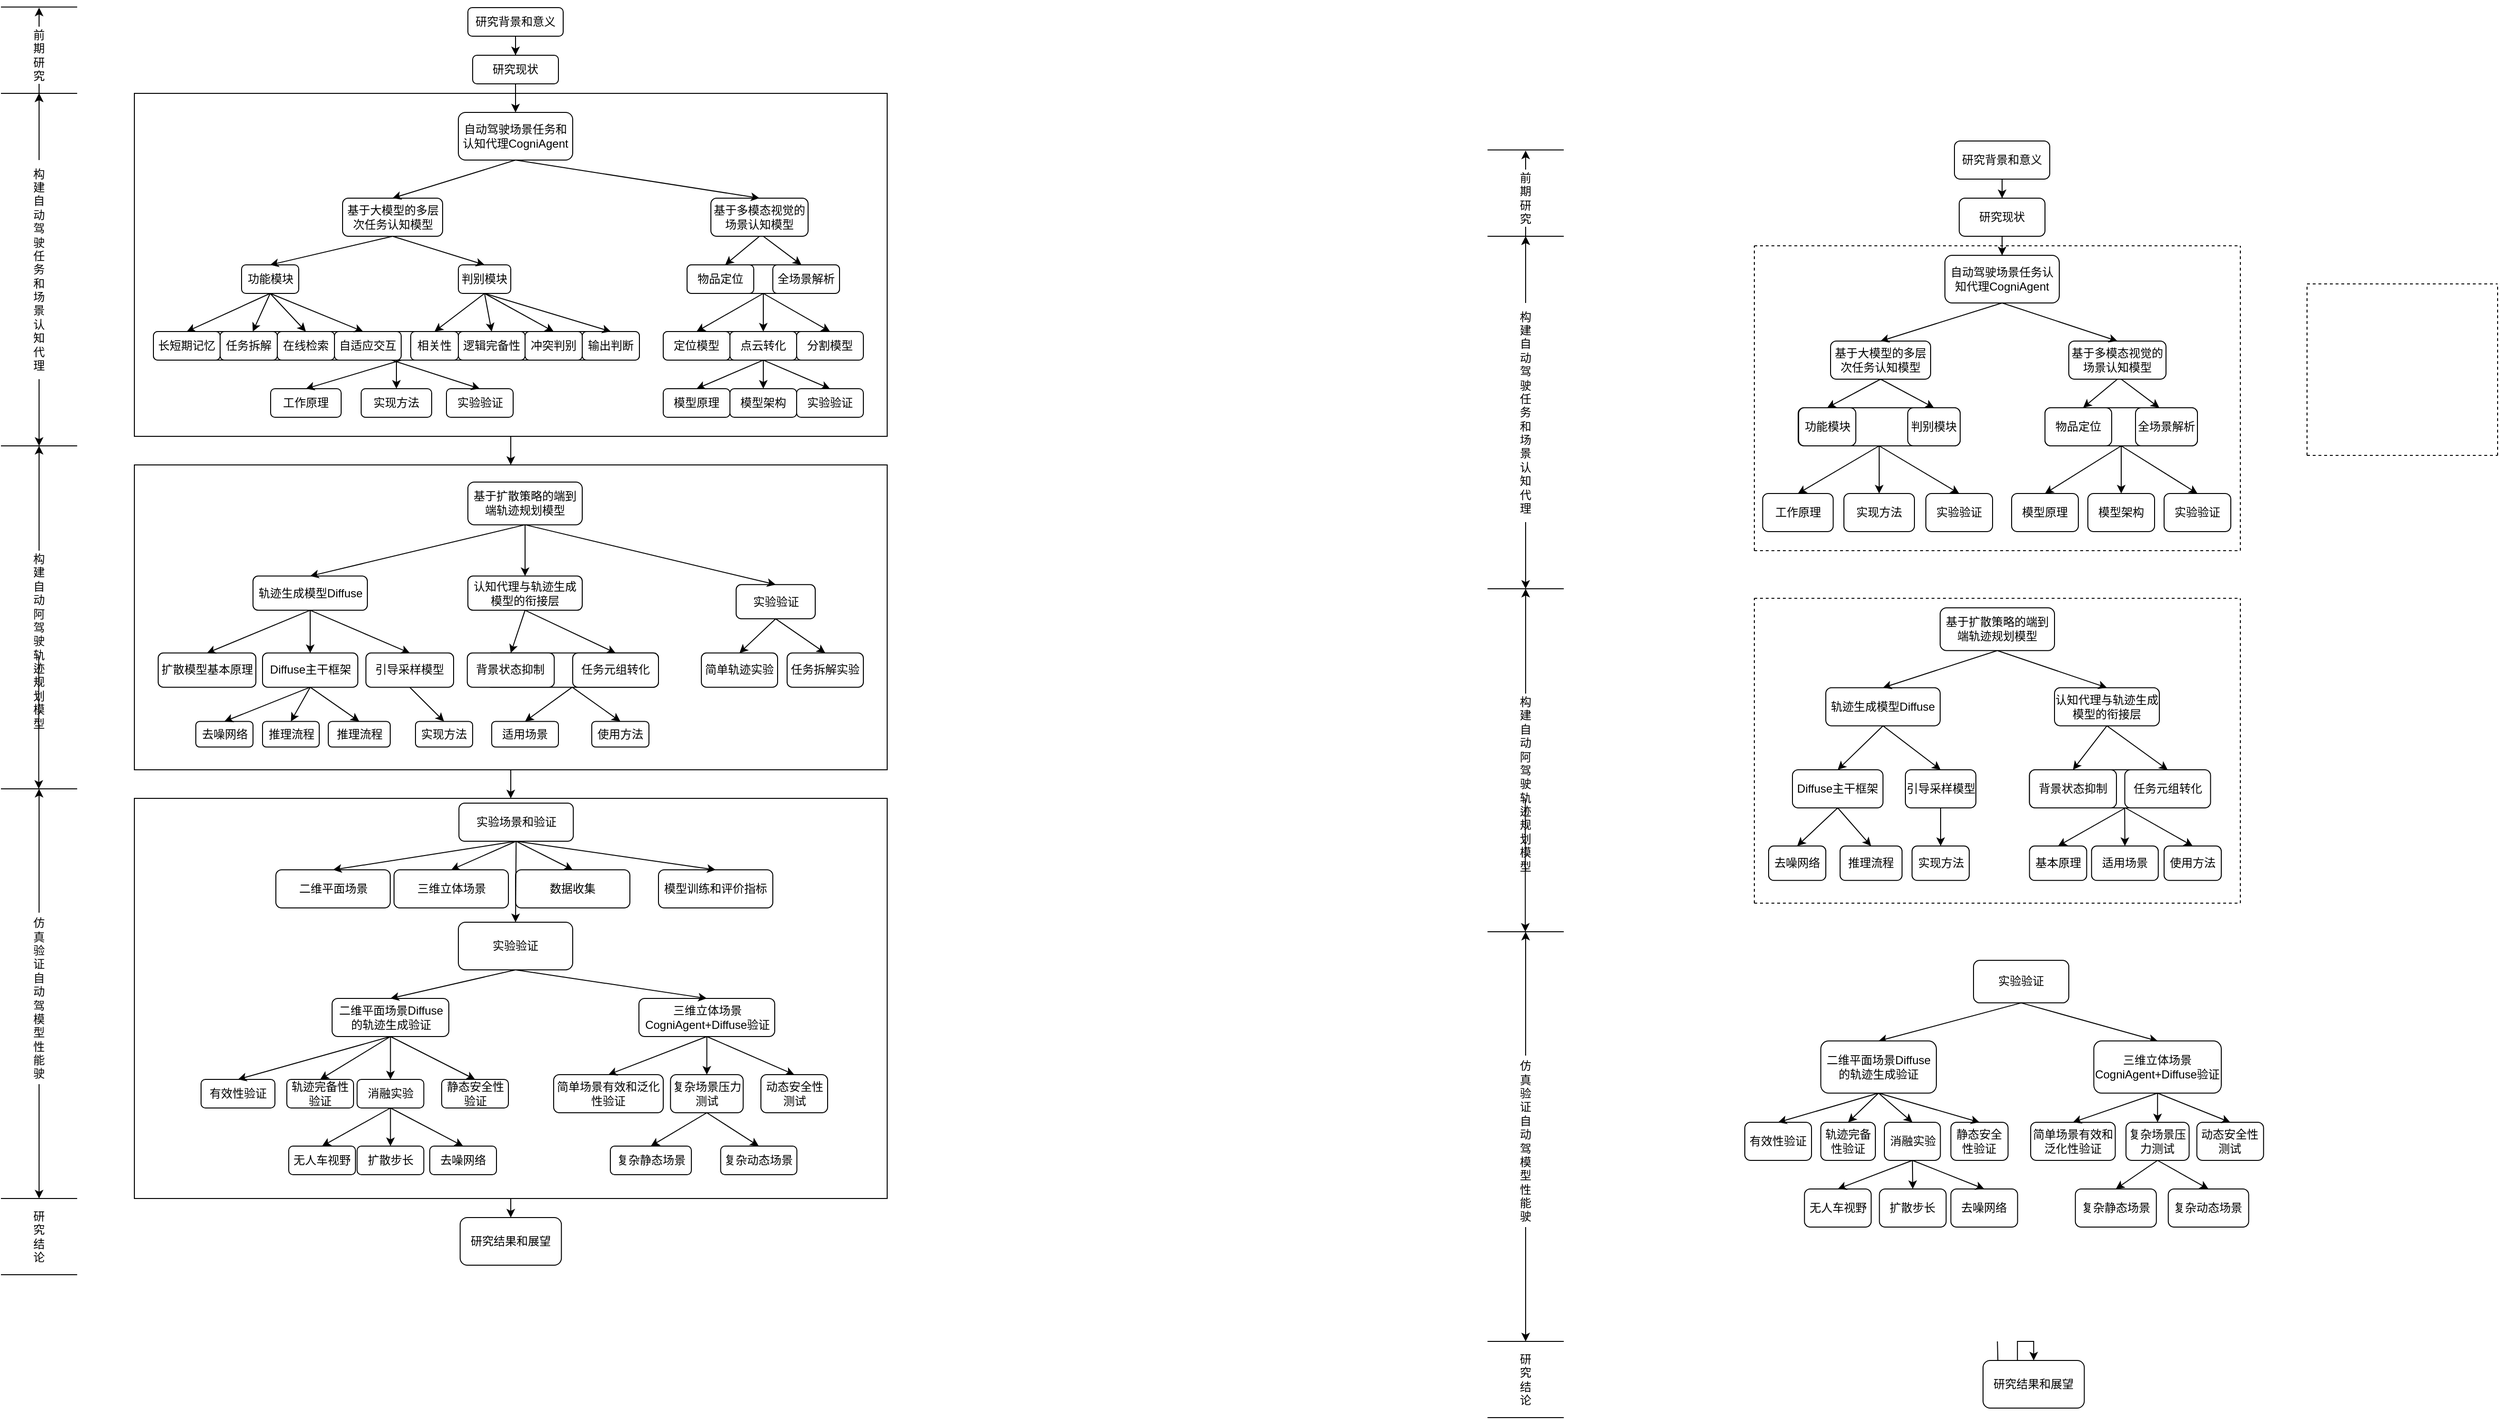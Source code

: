 <mxfile version="26.2.13">
  <diagram name="Page-1" id="3hbqBePf8mesvcO_13ee">
    <mxGraphModel dx="1794" dy="422" grid="1" gridSize="10" guides="1" tooltips="1" connect="1" arrows="1" fold="1" page="1" pageScale="1" pageWidth="850" pageHeight="1100" math="0" shadow="0">
      <root>
        <mxCell id="0" />
        <mxCell id="1" parent="0" />
        <mxCell id="Yd8cJkOGoFrqFYoluBAQ-160" value="" style="rounded=1;whiteSpace=wrap;html=1;" vertex="1" parent="1">
          <mxGeometry x="1848.75" y="880" width="181.25" height="40" as="geometry" />
        </mxCell>
        <mxCell id="Yd8cJkOGoFrqFYoluBAQ-157" value="" style="rounded=1;whiteSpace=wrap;html=1;" vertex="1" parent="1">
          <mxGeometry x="1606" y="500" width="170" height="40" as="geometry" />
        </mxCell>
        <mxCell id="qKkn-Dw1OFRTo-UNpiHM-202" style="edgeStyle=orthogonalEdgeStyle;rounded=0;orthogonalLoop=1;jettySize=auto;html=1;" parent="1" source="qKkn-Dw1OFRTo-UNpiHM-198" target="qKkn-Dw1OFRTo-UNpiHM-98" edge="1">
          <mxGeometry relative="1" as="geometry" />
        </mxCell>
        <mxCell id="qKkn-Dw1OFRTo-UNpiHM-201" style="edgeStyle=orthogonalEdgeStyle;rounded=0;orthogonalLoop=1;jettySize=auto;html=1;" parent="1" source="qKkn-Dw1OFRTo-UNpiHM-157" target="qKkn-Dw1OFRTo-UNpiHM-198" edge="1">
          <mxGeometry relative="1" as="geometry" />
        </mxCell>
        <mxCell id="qKkn-Dw1OFRTo-UNpiHM-3" value="" style="edgeStyle=orthogonalEdgeStyle;rounded=0;orthogonalLoop=1;jettySize=auto;html=1;" parent="1" source="qKkn-Dw1OFRTo-UNpiHM-1" target="qKkn-Dw1OFRTo-UNpiHM-2" edge="1">
          <mxGeometry relative="1" as="geometry" />
        </mxCell>
        <mxCell id="qKkn-Dw1OFRTo-UNpiHM-1" value="研究背景和意义" style="rounded=1;whiteSpace=wrap;html=1;" parent="1" vertex="1">
          <mxGeometry x="210" y="80" width="100" height="30" as="geometry" />
        </mxCell>
        <mxCell id="qKkn-Dw1OFRTo-UNpiHM-2" value="研究现状" style="whiteSpace=wrap;html=1;rounded=1;" parent="1" vertex="1">
          <mxGeometry x="215" y="130" width="90" height="30" as="geometry" />
        </mxCell>
        <mxCell id="qKkn-Dw1OFRTo-UNpiHM-98" value="研究结果和展望" style="whiteSpace=wrap;html=1;rounded=1;" parent="1" vertex="1">
          <mxGeometry x="201.88" y="1350" width="106.25" height="50" as="geometry" />
        </mxCell>
        <mxCell id="qKkn-Dw1OFRTo-UNpiHM-207" value="" style="endArrow=none;html=1;rounded=0;" parent="1" edge="1">
          <mxGeometry width="50" height="50" relative="1" as="geometry">
            <mxPoint x="-280" y="79.33" as="sourcePoint" />
            <mxPoint x="-200" y="79.33" as="targetPoint" />
          </mxGeometry>
        </mxCell>
        <mxCell id="qKkn-Dw1OFRTo-UNpiHM-211" value="" style="endArrow=none;html=1;rounded=0;" parent="1" edge="1">
          <mxGeometry width="50" height="50" relative="1" as="geometry">
            <mxPoint x="-280" y="170" as="sourcePoint" />
            <mxPoint x="-200" y="170" as="targetPoint" />
          </mxGeometry>
        </mxCell>
        <mxCell id="qKkn-Dw1OFRTo-UNpiHM-212" value="" style="endArrow=none;html=1;rounded=0;" parent="1" edge="1">
          <mxGeometry width="50" height="50" relative="1" as="geometry">
            <mxPoint x="-280" y="540" as="sourcePoint" />
            <mxPoint x="-200" y="540" as="targetPoint" />
          </mxGeometry>
        </mxCell>
        <mxCell id="qKkn-Dw1OFRTo-UNpiHM-213" value="" style="endArrow=none;html=1;rounded=0;" parent="1" edge="1">
          <mxGeometry width="50" height="50" relative="1" as="geometry">
            <mxPoint x="-280" y="900" as="sourcePoint" />
            <mxPoint x="-200" y="900" as="targetPoint" />
          </mxGeometry>
        </mxCell>
        <mxCell id="qKkn-Dw1OFRTo-UNpiHM-214" value="" style="endArrow=none;html=1;rounded=0;" parent="1" edge="1">
          <mxGeometry width="50" height="50" relative="1" as="geometry">
            <mxPoint x="-280" y="1330" as="sourcePoint" />
            <mxPoint x="-200" y="1330" as="targetPoint" />
          </mxGeometry>
        </mxCell>
        <mxCell id="qKkn-Dw1OFRTo-UNpiHM-215" value="" style="endArrow=none;html=1;rounded=0;" parent="1" edge="1">
          <mxGeometry width="50" height="50" relative="1" as="geometry">
            <mxPoint x="-280" y="1410" as="sourcePoint" />
            <mxPoint x="-200" y="1410" as="targetPoint" />
          </mxGeometry>
        </mxCell>
        <mxCell id="qKkn-Dw1OFRTo-UNpiHM-221" style="edgeStyle=orthogonalEdgeStyle;rounded=0;orthogonalLoop=1;jettySize=auto;html=1;" parent="1" source="qKkn-Dw1OFRTo-UNpiHM-216" edge="1">
          <mxGeometry relative="1" as="geometry">
            <mxPoint x="-240.0" y="170" as="targetPoint" />
          </mxGeometry>
        </mxCell>
        <mxCell id="qKkn-Dw1OFRTo-UNpiHM-222" style="edgeStyle=orthogonalEdgeStyle;rounded=0;orthogonalLoop=1;jettySize=auto;html=1;" parent="1" source="qKkn-Dw1OFRTo-UNpiHM-216" edge="1">
          <mxGeometry relative="1" as="geometry">
            <mxPoint x="-240.0" y="540" as="targetPoint" />
          </mxGeometry>
        </mxCell>
        <mxCell id="qKkn-Dw1OFRTo-UNpiHM-216" value="构建自动驾驶任务和场景认知代理" style="text;strokeColor=none;align=center;fillColor=none;html=1;verticalAlign=middle;whiteSpace=wrap;rounded=0;" parent="1" vertex="1">
          <mxGeometry x="-250" y="240" width="20" height="230" as="geometry" />
        </mxCell>
        <mxCell id="qKkn-Dw1OFRTo-UNpiHM-224" style="edgeStyle=orthogonalEdgeStyle;rounded=0;orthogonalLoop=1;jettySize=auto;html=1;" parent="1" source="qKkn-Dw1OFRTo-UNpiHM-223" edge="1">
          <mxGeometry relative="1" as="geometry">
            <mxPoint x="-240" y="80" as="targetPoint" />
          </mxGeometry>
        </mxCell>
        <mxCell id="qKkn-Dw1OFRTo-UNpiHM-225" style="edgeStyle=orthogonalEdgeStyle;rounded=0;orthogonalLoop=1;jettySize=auto;html=1;" parent="1" source="qKkn-Dw1OFRTo-UNpiHM-223" edge="1">
          <mxGeometry relative="1" as="geometry">
            <mxPoint x="-240" y="170" as="targetPoint" />
          </mxGeometry>
        </mxCell>
        <mxCell id="qKkn-Dw1OFRTo-UNpiHM-223" value="前期研究" style="text;strokeColor=none;align=center;fillColor=none;html=1;verticalAlign=middle;whiteSpace=wrap;rounded=0;" parent="1" vertex="1">
          <mxGeometry x="-250" y="100" width="20" height="60" as="geometry" />
        </mxCell>
        <mxCell id="qKkn-Dw1OFRTo-UNpiHM-227" style="edgeStyle=orthogonalEdgeStyle;rounded=0;orthogonalLoop=1;jettySize=auto;html=1;" parent="1" source="qKkn-Dw1OFRTo-UNpiHM-226" edge="1">
          <mxGeometry relative="1" as="geometry">
            <mxPoint x="-240" y="540.0" as="targetPoint" />
          </mxGeometry>
        </mxCell>
        <mxCell id="qKkn-Dw1OFRTo-UNpiHM-228" style="edgeStyle=orthogonalEdgeStyle;rounded=0;orthogonalLoop=1;jettySize=auto;html=1;" parent="1" edge="1">
          <mxGeometry relative="1" as="geometry">
            <mxPoint x="-240.33" y="900" as="targetPoint" />
            <mxPoint x="-240.33" y="760" as="sourcePoint" />
          </mxGeometry>
        </mxCell>
        <mxCell id="qKkn-Dw1OFRTo-UNpiHM-226" value="构建自动阿驾驶轨迹规划模型" style="text;strokeColor=none;align=center;fillColor=none;html=1;verticalAlign=middle;whiteSpace=wrap;rounded=0;" parent="1" vertex="1">
          <mxGeometry x="-250" y="650" width="20" height="190" as="geometry" />
        </mxCell>
        <mxCell id="qKkn-Dw1OFRTo-UNpiHM-240" style="edgeStyle=orthogonalEdgeStyle;rounded=0;orthogonalLoop=1;jettySize=auto;html=1;" parent="1" source="qKkn-Dw1OFRTo-UNpiHM-229" edge="1">
          <mxGeometry relative="1" as="geometry">
            <mxPoint x="-240" y="900" as="targetPoint" />
          </mxGeometry>
        </mxCell>
        <mxCell id="qKkn-Dw1OFRTo-UNpiHM-241" style="edgeStyle=orthogonalEdgeStyle;rounded=0;orthogonalLoop=1;jettySize=auto;html=1;" parent="1" source="qKkn-Dw1OFRTo-UNpiHM-229" edge="1">
          <mxGeometry relative="1" as="geometry">
            <mxPoint x="-240" y="1330" as="targetPoint" />
          </mxGeometry>
        </mxCell>
        <mxCell id="qKkn-Dw1OFRTo-UNpiHM-229" value="仿真验证自动驾模型性能驶" style="text;strokeColor=none;align=center;fillColor=none;html=1;verticalAlign=middle;whiteSpace=wrap;rounded=0;" parent="1" vertex="1">
          <mxGeometry x="-250" y="1030" width="20" height="180" as="geometry" />
        </mxCell>
        <mxCell id="qKkn-Dw1OFRTo-UNpiHM-232" value="研究结论" style="text;strokeColor=none;align=center;fillColor=none;html=1;verticalAlign=middle;whiteSpace=wrap;rounded=0;" parent="1" vertex="1">
          <mxGeometry x="-250" y="1340" width="20" height="60" as="geometry" />
        </mxCell>
        <mxCell id="qKkn-Dw1OFRTo-UNpiHM-236" value="" style="group" parent="1" vertex="1" connectable="0">
          <mxGeometry x="-140" y="560" width="790" height="320" as="geometry" />
        </mxCell>
        <mxCell id="qKkn-Dw1OFRTo-UNpiHM-157" value="" style="rounded=0;whiteSpace=wrap;html=1;" parent="qKkn-Dw1OFRTo-UNpiHM-236" vertex="1">
          <mxGeometry width="790" height="320" as="geometry" />
        </mxCell>
        <mxCell id="qKkn-Dw1OFRTo-UNpiHM-150" value="" style="rounded=1;whiteSpace=wrap;html=1;" parent="qKkn-Dw1OFRTo-UNpiHM-236" vertex="1">
          <mxGeometry x="369" y="197.436" width="181" height="35.897" as="geometry" />
        </mxCell>
        <mxCell id="qKkn-Dw1OFRTo-UNpiHM-52" value="基于扩散策略的端到端轨迹规划模型" style="rounded=1;whiteSpace=wrap;html=1;" parent="qKkn-Dw1OFRTo-UNpiHM-236" vertex="1">
          <mxGeometry x="350" y="17.949" width="120" height="44.872" as="geometry" />
        </mxCell>
        <mxCell id="qKkn-Dw1OFRTo-UNpiHM-53" value="轨迹生成模型Diffuse" style="whiteSpace=wrap;html=1;rounded=1;" parent="qKkn-Dw1OFRTo-UNpiHM-236" vertex="1">
          <mxGeometry x="124.5" y="116.667" width="120" height="35.897" as="geometry" />
        </mxCell>
        <mxCell id="qKkn-Dw1OFRTo-UNpiHM-55" value="认知代理与轨迹生成模型的衔接层" style="whiteSpace=wrap;html=1;rounded=1;" parent="qKkn-Dw1OFRTo-UNpiHM-236" vertex="1">
          <mxGeometry x="350" y="116.667" width="120" height="35.897" as="geometry" />
        </mxCell>
        <mxCell id="qKkn-Dw1OFRTo-UNpiHM-56" value="扩散模型基本原理" style="whiteSpace=wrap;html=1;rounded=1;" parent="qKkn-Dw1OFRTo-UNpiHM-236" vertex="1">
          <mxGeometry x="25" y="197.436" width="102.5" height="35.897" as="geometry" />
        </mxCell>
        <mxCell id="qKkn-Dw1OFRTo-UNpiHM-59" value="Diffuse主干框架" style="whiteSpace=wrap;html=1;rounded=1;" parent="qKkn-Dw1OFRTo-UNpiHM-236" vertex="1">
          <mxGeometry x="134.5" y="197.436" width="100" height="35.897" as="geometry" />
        </mxCell>
        <mxCell id="qKkn-Dw1OFRTo-UNpiHM-60" value="引导采样模型" style="whiteSpace=wrap;html=1;rounded=1;" parent="qKkn-Dw1OFRTo-UNpiHM-236" vertex="1">
          <mxGeometry x="243" y="197.436" width="92" height="35.897" as="geometry" />
        </mxCell>
        <mxCell id="qKkn-Dw1OFRTo-UNpiHM-65" value="去噪网络" style="whiteSpace=wrap;html=1;rounded=1;" parent="qKkn-Dw1OFRTo-UNpiHM-236" vertex="1">
          <mxGeometry x="64.5" y="269.231" width="60" height="26.923" as="geometry" />
        </mxCell>
        <mxCell id="qKkn-Dw1OFRTo-UNpiHM-66" value="推理流程" style="whiteSpace=wrap;html=1;rounded=1;" parent="qKkn-Dw1OFRTo-UNpiHM-236" vertex="1">
          <mxGeometry x="134.5" y="269.231" width="59.5" height="26.923" as="geometry" />
        </mxCell>
        <mxCell id="qKkn-Dw1OFRTo-UNpiHM-67" value="推理流程" style="whiteSpace=wrap;html=1;rounded=1;" parent="qKkn-Dw1OFRTo-UNpiHM-236" vertex="1">
          <mxGeometry x="203.5" y="269.231" width="65" height="26.923" as="geometry" />
        </mxCell>
        <mxCell id="qKkn-Dw1OFRTo-UNpiHM-69" value="实现方法" style="whiteSpace=wrap;html=1;rounded=1;" parent="qKkn-Dw1OFRTo-UNpiHM-236" vertex="1">
          <mxGeometry x="295" y="269.231" width="60" height="26.923" as="geometry" />
        </mxCell>
        <mxCell id="qKkn-Dw1OFRTo-UNpiHM-70" value="背景状态抑制" style="whiteSpace=wrap;html=1;rounded=1;" parent="qKkn-Dw1OFRTo-UNpiHM-236" vertex="1">
          <mxGeometry x="349.38" y="197.436" width="91.25" height="35.897" as="geometry" />
        </mxCell>
        <mxCell id="qKkn-Dw1OFRTo-UNpiHM-72" value="任务元组转化" style="whiteSpace=wrap;html=1;rounded=1;" parent="qKkn-Dw1OFRTo-UNpiHM-236" vertex="1">
          <mxGeometry x="460" y="197.436" width="90" height="35.897" as="geometry" />
        </mxCell>
        <mxCell id="qKkn-Dw1OFRTo-UNpiHM-73" value="适用场景" style="whiteSpace=wrap;html=1;rounded=1;" parent="qKkn-Dw1OFRTo-UNpiHM-236" vertex="1">
          <mxGeometry x="375" y="269.231" width="70" height="26.923" as="geometry" />
        </mxCell>
        <mxCell id="qKkn-Dw1OFRTo-UNpiHM-75" value="使用方法" style="whiteSpace=wrap;html=1;rounded=1;" parent="qKkn-Dw1OFRTo-UNpiHM-236" vertex="1">
          <mxGeometry x="480" y="269.231" width="60" height="26.923" as="geometry" />
        </mxCell>
        <mxCell id="qKkn-Dw1OFRTo-UNpiHM-76" value="简单轨迹实验" style="rounded=1;whiteSpace=wrap;html=1;" parent="qKkn-Dw1OFRTo-UNpiHM-236" vertex="1">
          <mxGeometry x="595" y="197.436" width="80" height="35.897" as="geometry" />
        </mxCell>
        <mxCell id="qKkn-Dw1OFRTo-UNpiHM-77" value="实验验证" style="rounded=1;whiteSpace=wrap;html=1;" parent="qKkn-Dw1OFRTo-UNpiHM-236" vertex="1">
          <mxGeometry x="631.5" y="125.641" width="83" height="35.897" as="geometry" />
        </mxCell>
        <mxCell id="qKkn-Dw1OFRTo-UNpiHM-137" value="" style="endArrow=classic;html=1;rounded=0;entryX=0.5;entryY=0;entryDx=0;entryDy=0;exitX=0.5;exitY=1;exitDx=0;exitDy=0;" parent="qKkn-Dw1OFRTo-UNpiHM-236" source="qKkn-Dw1OFRTo-UNpiHM-150" target="qKkn-Dw1OFRTo-UNpiHM-73" edge="1">
          <mxGeometry width="50" height="50" relative="1" as="geometry">
            <mxPoint x="287.5" y="332.051" as="sourcePoint" />
            <mxPoint x="337.5" y="287.179" as="targetPoint" />
          </mxGeometry>
        </mxCell>
        <mxCell id="qKkn-Dw1OFRTo-UNpiHM-138" value="" style="endArrow=classic;html=1;rounded=0;entryX=0.5;entryY=0;entryDx=0;entryDy=0;exitX=0.5;exitY=1;exitDx=0;exitDy=0;" parent="qKkn-Dw1OFRTo-UNpiHM-236" source="qKkn-Dw1OFRTo-UNpiHM-60" target="qKkn-Dw1OFRTo-UNpiHM-69" edge="1">
          <mxGeometry width="50" height="50" relative="1" as="geometry">
            <mxPoint x="-115" y="107.692" as="sourcePoint" />
            <mxPoint x="-65" y="62.821" as="targetPoint" />
          </mxGeometry>
        </mxCell>
        <mxCell id="qKkn-Dw1OFRTo-UNpiHM-139" value="" style="endArrow=classic;html=1;rounded=0;entryX=0.5;entryY=0;entryDx=0;entryDy=0;exitX=0.5;exitY=1;exitDx=0;exitDy=0;" parent="qKkn-Dw1OFRTo-UNpiHM-236" source="qKkn-Dw1OFRTo-UNpiHM-59" target="qKkn-Dw1OFRTo-UNpiHM-67" edge="1">
          <mxGeometry width="50" height="50" relative="1" as="geometry">
            <mxPoint x="-105" y="116.667" as="sourcePoint" />
            <mxPoint x="-55" y="71.795" as="targetPoint" />
          </mxGeometry>
        </mxCell>
        <mxCell id="qKkn-Dw1OFRTo-UNpiHM-140" value="" style="endArrow=classic;html=1;rounded=0;entryX=0.5;entryY=0;entryDx=0;entryDy=0;exitX=0.5;exitY=1;exitDx=0;exitDy=0;" parent="qKkn-Dw1OFRTo-UNpiHM-236" source="qKkn-Dw1OFRTo-UNpiHM-59" target="qKkn-Dw1OFRTo-UNpiHM-66" edge="1">
          <mxGeometry width="50" height="50" relative="1" as="geometry">
            <mxPoint x="-95" y="125.641" as="sourcePoint" />
            <mxPoint x="-45" y="80.769" as="targetPoint" />
          </mxGeometry>
        </mxCell>
        <mxCell id="qKkn-Dw1OFRTo-UNpiHM-141" value="" style="endArrow=classic;html=1;rounded=0;entryX=0.5;entryY=0;entryDx=0;entryDy=0;exitX=0.5;exitY=1;exitDx=0;exitDy=0;" parent="qKkn-Dw1OFRTo-UNpiHM-236" source="qKkn-Dw1OFRTo-UNpiHM-59" target="qKkn-Dw1OFRTo-UNpiHM-65" edge="1">
          <mxGeometry width="50" height="50" relative="1" as="geometry">
            <mxPoint x="-85" y="134.615" as="sourcePoint" />
            <mxPoint x="-35" y="89.744" as="targetPoint" />
          </mxGeometry>
        </mxCell>
        <mxCell id="qKkn-Dw1OFRTo-UNpiHM-142" value="" style="endArrow=classic;html=1;rounded=0;entryX=0.5;entryY=0;entryDx=0;entryDy=0;exitX=0.5;exitY=1;exitDx=0;exitDy=0;" parent="qKkn-Dw1OFRTo-UNpiHM-236" source="qKkn-Dw1OFRTo-UNpiHM-55" target="qKkn-Dw1OFRTo-UNpiHM-72" edge="1">
          <mxGeometry width="50" height="50" relative="1" as="geometry">
            <mxPoint x="-165" y="143.59" as="sourcePoint" />
            <mxPoint x="-115" y="98.718" as="targetPoint" />
          </mxGeometry>
        </mxCell>
        <mxCell id="qKkn-Dw1OFRTo-UNpiHM-143" value="" style="endArrow=classic;html=1;rounded=0;entryX=0.5;entryY=0;entryDx=0;entryDy=0;exitX=0.5;exitY=1;exitDx=0;exitDy=0;" parent="qKkn-Dw1OFRTo-UNpiHM-236" source="qKkn-Dw1OFRTo-UNpiHM-55" target="qKkn-Dw1OFRTo-UNpiHM-70" edge="1">
          <mxGeometry width="50" height="50" relative="1" as="geometry">
            <mxPoint x="-155" y="152.564" as="sourcePoint" />
            <mxPoint x="-105" y="107.692" as="targetPoint" />
          </mxGeometry>
        </mxCell>
        <mxCell id="qKkn-Dw1OFRTo-UNpiHM-144" value="" style="endArrow=classic;html=1;rounded=0;entryX=0.5;entryY=0;entryDx=0;entryDy=0;exitX=0.5;exitY=1;exitDx=0;exitDy=0;" parent="qKkn-Dw1OFRTo-UNpiHM-236" source="qKkn-Dw1OFRTo-UNpiHM-53" target="qKkn-Dw1OFRTo-UNpiHM-60" edge="1">
          <mxGeometry width="50" height="50" relative="1" as="geometry">
            <mxPoint x="-55" y="161.538" as="sourcePoint" />
            <mxPoint x="-5" y="116.667" as="targetPoint" />
          </mxGeometry>
        </mxCell>
        <mxCell id="qKkn-Dw1OFRTo-UNpiHM-145" value="" style="endArrow=classic;html=1;rounded=0;entryX=0.5;entryY=0;entryDx=0;entryDy=0;exitX=0.5;exitY=1;exitDx=0;exitDy=0;" parent="qKkn-Dw1OFRTo-UNpiHM-236" source="qKkn-Dw1OFRTo-UNpiHM-53" target="qKkn-Dw1OFRTo-UNpiHM-59" edge="1">
          <mxGeometry width="50" height="50" relative="1" as="geometry">
            <mxPoint x="-45" y="170.513" as="sourcePoint" />
            <mxPoint x="5" y="125.641" as="targetPoint" />
          </mxGeometry>
        </mxCell>
        <mxCell id="qKkn-Dw1OFRTo-UNpiHM-146" value="" style="endArrow=classic;html=1;rounded=0;exitX=0.5;exitY=1;exitDx=0;exitDy=0;entryX=0.5;entryY=0;entryDx=0;entryDy=0;" parent="qKkn-Dw1OFRTo-UNpiHM-236" source="qKkn-Dw1OFRTo-UNpiHM-53" target="qKkn-Dw1OFRTo-UNpiHM-56" edge="1">
          <mxGeometry width="50" height="50" relative="1" as="geometry">
            <mxPoint x="-35" y="179.487" as="sourcePoint" />
            <mxPoint x="205" y="206.41" as="targetPoint" />
          </mxGeometry>
        </mxCell>
        <mxCell id="qKkn-Dw1OFRTo-UNpiHM-147" value="" style="endArrow=classic;html=1;rounded=0;entryX=0.5;entryY=0;entryDx=0;entryDy=0;exitX=0.5;exitY=1;exitDx=0;exitDy=0;" parent="qKkn-Dw1OFRTo-UNpiHM-236" source="qKkn-Dw1OFRTo-UNpiHM-52" target="qKkn-Dw1OFRTo-UNpiHM-53" edge="1">
          <mxGeometry width="50" height="50" relative="1" as="geometry">
            <mxPoint x="-25" y="188.462" as="sourcePoint" />
            <mxPoint x="25" y="143.59" as="targetPoint" />
          </mxGeometry>
        </mxCell>
        <mxCell id="qKkn-Dw1OFRTo-UNpiHM-148" value="" style="endArrow=classic;html=1;rounded=0;entryX=0.5;entryY=0;entryDx=0;entryDy=0;exitX=0.5;exitY=1;exitDx=0;exitDy=0;" parent="qKkn-Dw1OFRTo-UNpiHM-236" source="qKkn-Dw1OFRTo-UNpiHM-52" target="qKkn-Dw1OFRTo-UNpiHM-55" edge="1">
          <mxGeometry width="50" height="50" relative="1" as="geometry">
            <mxPoint x="355" y="152.564" as="sourcePoint" />
            <mxPoint x="405" y="107.692" as="targetPoint" />
          </mxGeometry>
        </mxCell>
        <mxCell id="qKkn-Dw1OFRTo-UNpiHM-151" value="" style="endArrow=classic;html=1;rounded=0;entryX=0.5;entryY=0;entryDx=0;entryDy=0;exitX=0.5;exitY=1;exitDx=0;exitDy=0;" parent="qKkn-Dw1OFRTo-UNpiHM-236" source="qKkn-Dw1OFRTo-UNpiHM-150" target="qKkn-Dw1OFRTo-UNpiHM-75" edge="1">
          <mxGeometry width="50" height="50" relative="1" as="geometry">
            <mxPoint x="665" y="278.205" as="sourcePoint" />
            <mxPoint x="715" y="233.333" as="targetPoint" />
          </mxGeometry>
        </mxCell>
        <mxCell id="qKkn-Dw1OFRTo-UNpiHM-152" value="" style="endArrow=classic;html=1;rounded=0;entryX=0.5;entryY=0;entryDx=0;entryDy=0;exitX=0.5;exitY=1;exitDx=0;exitDy=0;" parent="qKkn-Dw1OFRTo-UNpiHM-236" source="qKkn-Dw1OFRTo-UNpiHM-52" target="qKkn-Dw1OFRTo-UNpiHM-77" edge="1">
          <mxGeometry width="50" height="50" relative="1" as="geometry">
            <mxPoint x="765" y="287.179" as="sourcePoint" />
            <mxPoint x="815" y="242.308" as="targetPoint" />
          </mxGeometry>
        </mxCell>
        <mxCell id="qKkn-Dw1OFRTo-UNpiHM-153" value="" style="endArrow=classic;html=1;rounded=0;entryX=0.5;entryY=0;entryDx=0;entryDy=0;exitX=0.5;exitY=1;exitDx=0;exitDy=0;" parent="qKkn-Dw1OFRTo-UNpiHM-236" source="qKkn-Dw1OFRTo-UNpiHM-77" target="qKkn-Dw1OFRTo-UNpiHM-76" edge="1">
          <mxGeometry width="50" height="50" relative="1" as="geometry">
            <mxPoint x="775" y="296.154" as="sourcePoint" />
            <mxPoint x="825" y="251.282" as="targetPoint" />
          </mxGeometry>
        </mxCell>
        <mxCell id="qKkn-Dw1OFRTo-UNpiHM-154" value="" style="endArrow=classic;html=1;rounded=0;exitX=0.5;exitY=1;exitDx=0;exitDy=0;entryX=0.5;entryY=0;entryDx=0;entryDy=0;" parent="qKkn-Dw1OFRTo-UNpiHM-236" source="qKkn-Dw1OFRTo-UNpiHM-77" target="qKkn-Dw1OFRTo-UNpiHM-155" edge="1">
          <mxGeometry width="50" height="50" relative="1" as="geometry">
            <mxPoint x="785" y="305.128" as="sourcePoint" />
            <mxPoint x="835" y="260.256" as="targetPoint" />
          </mxGeometry>
        </mxCell>
        <mxCell id="qKkn-Dw1OFRTo-UNpiHM-155" value="任务拆解实验" style="rounded=1;whiteSpace=wrap;html=1;" parent="qKkn-Dw1OFRTo-UNpiHM-236" vertex="1">
          <mxGeometry x="685" y="197.436" width="80" height="35.897" as="geometry" />
        </mxCell>
        <mxCell id="qKkn-Dw1OFRTo-UNpiHM-237" value="" style="group" parent="1" vertex="1" connectable="0">
          <mxGeometry x="-140" y="170" width="790" height="360" as="geometry" />
        </mxCell>
        <mxCell id="qKkn-Dw1OFRTo-UNpiHM-132" value="" style="rounded=0;whiteSpace=wrap;html=1;" parent="qKkn-Dw1OFRTo-UNpiHM-237" vertex="1">
          <mxGeometry width="790" height="360" as="geometry" />
        </mxCell>
        <mxCell id="qKkn-Dw1OFRTo-UNpiHM-130" style="edgeStyle=orthogonalEdgeStyle;rounded=0;orthogonalLoop=1;jettySize=auto;html=1;entryX=0.5;entryY=0;entryDx=0;entryDy=0;" parent="qKkn-Dw1OFRTo-UNpiHM-237" source="qKkn-Dw1OFRTo-UNpiHM-125" target="qKkn-Dw1OFRTo-UNpiHM-123" edge="1">
          <mxGeometry relative="1" as="geometry" />
        </mxCell>
        <mxCell id="qKkn-Dw1OFRTo-UNpiHM-125" value="" style="rounded=1;whiteSpace=wrap;html=1;" parent="qKkn-Dw1OFRTo-UNpiHM-237" vertex="1">
          <mxGeometry x="20" y="250" width="510" height="30" as="geometry" />
        </mxCell>
        <mxCell id="qKkn-Dw1OFRTo-UNpiHM-113" value="" style="rounded=1;whiteSpace=wrap;html=1;" parent="qKkn-Dw1OFRTo-UNpiHM-237" vertex="1">
          <mxGeometry x="555" y="250" width="205" height="30" as="geometry" />
        </mxCell>
        <mxCell id="qKkn-Dw1OFRTo-UNpiHM-118" style="edgeStyle=orthogonalEdgeStyle;rounded=0;orthogonalLoop=1;jettySize=auto;html=1;entryX=0.5;entryY=0;entryDx=0;entryDy=0;" parent="qKkn-Dw1OFRTo-UNpiHM-237" source="qKkn-Dw1OFRTo-UNpiHM-112" target="qKkn-Dw1OFRTo-UNpiHM-38" edge="1">
          <mxGeometry relative="1" as="geometry" />
        </mxCell>
        <mxCell id="qKkn-Dw1OFRTo-UNpiHM-112" value="" style="rounded=1;whiteSpace=wrap;html=1;" parent="qKkn-Dw1OFRTo-UNpiHM-237" vertex="1">
          <mxGeometry x="580" y="180" width="160" height="30" as="geometry" />
        </mxCell>
        <mxCell id="qKkn-Dw1OFRTo-UNpiHM-106" style="edgeStyle=orthogonalEdgeStyle;rounded=0;orthogonalLoop=1;jettySize=auto;html=1;entryX=0.5;entryY=0;entryDx=0;entryDy=0;" parent="qKkn-Dw1OFRTo-UNpiHM-237" source="qKkn-Dw1OFRTo-UNpiHM-2" target="qKkn-Dw1OFRTo-UNpiHM-63" edge="1">
          <mxGeometry relative="1" as="geometry" />
        </mxCell>
        <mxCell id="qKkn-Dw1OFRTo-UNpiHM-5" value="基于大模型的多层次任务认知模型" style="rounded=1;whiteSpace=wrap;html=1;" parent="qKkn-Dw1OFRTo-UNpiHM-237" vertex="1">
          <mxGeometry x="218.5" y="110" width="105" height="40" as="geometry" />
        </mxCell>
        <mxCell id="qKkn-Dw1OFRTo-UNpiHM-6" value="基于多模态视觉的场景认知模型" style="rounded=1;whiteSpace=wrap;html=1;" parent="qKkn-Dw1OFRTo-UNpiHM-237" vertex="1">
          <mxGeometry x="605" y="110" width="102" height="40" as="geometry" />
        </mxCell>
        <mxCell id="qKkn-Dw1OFRTo-UNpiHM-7" value="功能模块" style="rounded=1;whiteSpace=wrap;html=1;" parent="qKkn-Dw1OFRTo-UNpiHM-237" vertex="1">
          <mxGeometry x="112.5" y="180" width="60" height="30" as="geometry" />
        </mxCell>
        <mxCell id="qKkn-Dw1OFRTo-UNpiHM-8" value="判别模块" style="rounded=1;whiteSpace=wrap;html=1;" parent="qKkn-Dw1OFRTo-UNpiHM-237" vertex="1">
          <mxGeometry x="340" y="180" width="55" height="30" as="geometry" />
        </mxCell>
        <mxCell id="qKkn-Dw1OFRTo-UNpiHM-9" value="长短期记忆" style="rounded=1;whiteSpace=wrap;html=1;" parent="qKkn-Dw1OFRTo-UNpiHM-237" vertex="1">
          <mxGeometry x="20" y="250" width="70" height="30" as="geometry" />
        </mxCell>
        <mxCell id="qKkn-Dw1OFRTo-UNpiHM-10" value="任务拆解" style="rounded=1;whiteSpace=wrap;html=1;" parent="qKkn-Dw1OFRTo-UNpiHM-237" vertex="1">
          <mxGeometry x="90" y="250" width="60" height="30" as="geometry" />
        </mxCell>
        <mxCell id="qKkn-Dw1OFRTo-UNpiHM-11" value="在线检索" style="rounded=1;whiteSpace=wrap;html=1;" parent="qKkn-Dw1OFRTo-UNpiHM-237" vertex="1">
          <mxGeometry x="150" y="250" width="60" height="30" as="geometry" />
        </mxCell>
        <mxCell id="qKkn-Dw1OFRTo-UNpiHM-12" value="自适应交互" style="rounded=1;whiteSpace=wrap;html=1;" parent="qKkn-Dw1OFRTo-UNpiHM-237" vertex="1">
          <mxGeometry x="210" y="250" width="70" height="30" as="geometry" />
        </mxCell>
        <mxCell id="qKkn-Dw1OFRTo-UNpiHM-13" value="相关性" style="rounded=1;whiteSpace=wrap;html=1;" parent="qKkn-Dw1OFRTo-UNpiHM-237" vertex="1">
          <mxGeometry x="290" y="250" width="50" height="30" as="geometry" />
        </mxCell>
        <mxCell id="qKkn-Dw1OFRTo-UNpiHM-14" value="逻辑完备性" style="rounded=1;whiteSpace=wrap;html=1;" parent="qKkn-Dw1OFRTo-UNpiHM-237" vertex="1">
          <mxGeometry x="340" y="250" width="70" height="30" as="geometry" />
        </mxCell>
        <mxCell id="qKkn-Dw1OFRTo-UNpiHM-15" value="输出判断" style="rounded=1;whiteSpace=wrap;html=1;" parent="qKkn-Dw1OFRTo-UNpiHM-237" vertex="1">
          <mxGeometry x="470" y="250" width="60" height="30" as="geometry" />
        </mxCell>
        <mxCell id="qKkn-Dw1OFRTo-UNpiHM-16" value="冲突判别" style="rounded=1;whiteSpace=wrap;html=1;" parent="qKkn-Dw1OFRTo-UNpiHM-237" vertex="1">
          <mxGeometry x="410" y="250" width="60" height="30" as="geometry" />
        </mxCell>
        <mxCell id="qKkn-Dw1OFRTo-UNpiHM-21" value="" style="endArrow=classic;html=1;rounded=0;entryX=0.5;entryY=0;entryDx=0;entryDy=0;exitX=0.5;exitY=1;exitDx=0;exitDy=0;" parent="qKkn-Dw1OFRTo-UNpiHM-237" source="qKkn-Dw1OFRTo-UNpiHM-63" target="qKkn-Dw1OFRTo-UNpiHM-6" edge="1">
          <mxGeometry width="50" height="50" relative="1" as="geometry">
            <mxPoint x="420" y="140" as="sourcePoint" />
            <mxPoint x="490" y="170" as="targetPoint" />
          </mxGeometry>
        </mxCell>
        <mxCell id="qKkn-Dw1OFRTo-UNpiHM-22" value="" style="endArrow=classic;html=1;rounded=0;entryX=0.5;entryY=0;entryDx=0;entryDy=0;exitX=0.5;exitY=1;exitDx=0;exitDy=0;" parent="qKkn-Dw1OFRTo-UNpiHM-237" source="qKkn-Dw1OFRTo-UNpiHM-63" target="qKkn-Dw1OFRTo-UNpiHM-5" edge="1">
          <mxGeometry width="50" height="50" relative="1" as="geometry">
            <mxPoint x="419" y="140" as="sourcePoint" />
            <mxPoint x="600" y="200" as="targetPoint" />
          </mxGeometry>
        </mxCell>
        <mxCell id="qKkn-Dw1OFRTo-UNpiHM-26" value="" style="endArrow=classic;html=1;rounded=0;entryX=0.571;entryY=0;entryDx=0;entryDy=0;entryPerimeter=0;exitX=0.5;exitY=1;exitDx=0;exitDy=0;" parent="qKkn-Dw1OFRTo-UNpiHM-237" source="qKkn-Dw1OFRTo-UNpiHM-7" target="qKkn-Dw1OFRTo-UNpiHM-10" edge="1">
          <mxGeometry width="50" height="50" relative="1" as="geometry">
            <mxPoint x="270" y="300" as="sourcePoint" />
            <mxPoint x="340" y="310" as="targetPoint" />
          </mxGeometry>
        </mxCell>
        <mxCell id="qKkn-Dw1OFRTo-UNpiHM-27" value="" style="endArrow=classic;html=1;rounded=0;entryX=0.5;entryY=0;entryDx=0;entryDy=0;exitX=0.5;exitY=1;exitDx=0;exitDy=0;" parent="qKkn-Dw1OFRTo-UNpiHM-237" source="qKkn-Dw1OFRTo-UNpiHM-7" target="qKkn-Dw1OFRTo-UNpiHM-11" edge="1">
          <mxGeometry width="50" height="50" relative="1" as="geometry">
            <mxPoint x="270" y="300" as="sourcePoint" />
            <mxPoint x="312.5" y="340" as="targetPoint" />
          </mxGeometry>
        </mxCell>
        <mxCell id="qKkn-Dw1OFRTo-UNpiHM-28" value="" style="endArrow=classic;html=1;rounded=0;entryX=0.5;entryY=0;entryDx=0;entryDy=0;exitX=0.5;exitY=1;exitDx=0;exitDy=0;" parent="qKkn-Dw1OFRTo-UNpiHM-237" source="qKkn-Dw1OFRTo-UNpiHM-7" target="qKkn-Dw1OFRTo-UNpiHM-9" edge="1">
          <mxGeometry width="50" height="50" relative="1" as="geometry">
            <mxPoint x="270" y="300" as="sourcePoint" />
            <mxPoint x="240" y="340" as="targetPoint" />
          </mxGeometry>
        </mxCell>
        <mxCell id="qKkn-Dw1OFRTo-UNpiHM-29" value="" style="endArrow=classic;html=1;rounded=0;entryX=0.429;entryY=0;entryDx=0;entryDy=0;entryPerimeter=0;exitX=0.5;exitY=1;exitDx=0;exitDy=0;" parent="qKkn-Dw1OFRTo-UNpiHM-237" source="qKkn-Dw1OFRTo-UNpiHM-7" target="qKkn-Dw1OFRTo-UNpiHM-12" edge="1">
          <mxGeometry width="50" height="50" relative="1" as="geometry">
            <mxPoint x="270" y="300" as="sourcePoint" />
            <mxPoint x="322.5" y="350" as="targetPoint" />
          </mxGeometry>
        </mxCell>
        <mxCell id="qKkn-Dw1OFRTo-UNpiHM-30" value="" style="endArrow=classic;html=1;rounded=0;entryX=0.5;entryY=0;entryDx=0;entryDy=0;exitX=0.5;exitY=1;exitDx=0;exitDy=0;" parent="qKkn-Dw1OFRTo-UNpiHM-237" source="qKkn-Dw1OFRTo-UNpiHM-8" target="qKkn-Dw1OFRTo-UNpiHM-15" edge="1">
          <mxGeometry width="50" height="50" relative="1" as="geometry">
            <mxPoint x="270" y="420" as="sourcePoint" />
            <mxPoint x="380" y="460" as="targetPoint" />
          </mxGeometry>
        </mxCell>
        <mxCell id="qKkn-Dw1OFRTo-UNpiHM-31" value="" style="endArrow=classic;html=1;rounded=0;entryX=0.5;entryY=0;entryDx=0;entryDy=0;exitX=0.5;exitY=1;exitDx=0;exitDy=0;" parent="qKkn-Dw1OFRTo-UNpiHM-237" source="qKkn-Dw1OFRTo-UNpiHM-8" target="qKkn-Dw1OFRTo-UNpiHM-16" edge="1">
          <mxGeometry width="50" height="50" relative="1" as="geometry">
            <mxPoint x="270" y="420" as="sourcePoint" />
            <mxPoint x="370" y="460" as="targetPoint" />
          </mxGeometry>
        </mxCell>
        <mxCell id="qKkn-Dw1OFRTo-UNpiHM-32" value="" style="endArrow=classic;html=1;rounded=0;entryX=0.5;entryY=0;entryDx=0;entryDy=0;exitX=0.5;exitY=1;exitDx=0;exitDy=0;" parent="qKkn-Dw1OFRTo-UNpiHM-237" source="qKkn-Dw1OFRTo-UNpiHM-8" target="qKkn-Dw1OFRTo-UNpiHM-14" edge="1">
          <mxGeometry width="50" height="50" relative="1" as="geometry">
            <mxPoint x="270" y="420" as="sourcePoint" />
            <mxPoint x="370" y="460" as="targetPoint" />
          </mxGeometry>
        </mxCell>
        <mxCell id="qKkn-Dw1OFRTo-UNpiHM-33" value="" style="endArrow=classic;html=1;rounded=0;entryX=0.5;entryY=0;entryDx=0;entryDy=0;exitX=0.5;exitY=1;exitDx=0;exitDy=0;" parent="qKkn-Dw1OFRTo-UNpiHM-237" source="qKkn-Dw1OFRTo-UNpiHM-8" target="qKkn-Dw1OFRTo-UNpiHM-13" edge="1">
          <mxGeometry width="50" height="50" relative="1" as="geometry">
            <mxPoint x="270" y="420" as="sourcePoint" />
            <mxPoint x="236" y="470" as="targetPoint" />
          </mxGeometry>
        </mxCell>
        <mxCell id="qKkn-Dw1OFRTo-UNpiHM-34" value="物品定位" style="rounded=1;whiteSpace=wrap;html=1;" parent="qKkn-Dw1OFRTo-UNpiHM-237" vertex="1">
          <mxGeometry x="580" y="180" width="70" height="30" as="geometry" />
        </mxCell>
        <mxCell id="qKkn-Dw1OFRTo-UNpiHM-35" value="全场景解析" style="rounded=1;whiteSpace=wrap;html=1;" parent="qKkn-Dw1OFRTo-UNpiHM-237" vertex="1">
          <mxGeometry x="670" y="180" width="70" height="30" as="geometry" />
        </mxCell>
        <mxCell id="qKkn-Dw1OFRTo-UNpiHM-36" value="分割模型" style="rounded=1;whiteSpace=wrap;html=1;" parent="qKkn-Dw1OFRTo-UNpiHM-237" vertex="1">
          <mxGeometry x="695" y="250" width="70" height="30" as="geometry" />
        </mxCell>
        <mxCell id="qKkn-Dw1OFRTo-UNpiHM-37" value="定位模型" style="rounded=1;whiteSpace=wrap;html=1;" parent="qKkn-Dw1OFRTo-UNpiHM-237" vertex="1">
          <mxGeometry x="555" y="250" width="70" height="30" as="geometry" />
        </mxCell>
        <mxCell id="qKkn-Dw1OFRTo-UNpiHM-38" value="点云转化" style="rounded=1;whiteSpace=wrap;html=1;" parent="qKkn-Dw1OFRTo-UNpiHM-237" vertex="1">
          <mxGeometry x="625" y="250" width="70" height="30" as="geometry" />
        </mxCell>
        <mxCell id="qKkn-Dw1OFRTo-UNpiHM-40" value="模型原理" style="rounded=1;whiteSpace=wrap;html=1;" parent="qKkn-Dw1OFRTo-UNpiHM-237" vertex="1">
          <mxGeometry x="555" y="310" width="70" height="30" as="geometry" />
        </mxCell>
        <mxCell id="qKkn-Dw1OFRTo-UNpiHM-41" value="实验验证" style="rounded=1;whiteSpace=wrap;html=1;" parent="qKkn-Dw1OFRTo-UNpiHM-237" vertex="1">
          <mxGeometry x="695" y="310" width="70" height="30" as="geometry" />
        </mxCell>
        <mxCell id="qKkn-Dw1OFRTo-UNpiHM-43" value="" style="endArrow=classic;html=1;rounded=0;entryX=0.75;entryY=0;entryDx=0;entryDy=0;" parent="qKkn-Dw1OFRTo-UNpiHM-237" target="qKkn-Dw1OFRTo-UNpiHM-112" edge="1">
          <mxGeometry width="50" height="50" relative="1" as="geometry">
            <mxPoint x="660" y="150" as="sourcePoint" />
            <mxPoint x="932" y="210" as="targetPoint" />
          </mxGeometry>
        </mxCell>
        <mxCell id="qKkn-Dw1OFRTo-UNpiHM-44" value="" style="endArrow=classic;html=1;rounded=0;entryX=0.25;entryY=0;entryDx=0;entryDy=0;exitX=0.5;exitY=1;exitDx=0;exitDy=0;" parent="qKkn-Dw1OFRTo-UNpiHM-237" source="qKkn-Dw1OFRTo-UNpiHM-6" target="qKkn-Dw1OFRTo-UNpiHM-112" edge="1">
          <mxGeometry width="50" height="50" relative="1" as="geometry">
            <mxPoint x="822" y="170" as="sourcePoint" />
            <mxPoint x="887" y="200" as="targetPoint" />
          </mxGeometry>
        </mxCell>
        <mxCell id="qKkn-Dw1OFRTo-UNpiHM-63" value="自动驾驶场景任务和认知代理CogniAgent" style="rounded=1;whiteSpace=wrap;html=1;" parent="qKkn-Dw1OFRTo-UNpiHM-237" vertex="1">
          <mxGeometry x="340" y="20" width="120" height="50" as="geometry" />
        </mxCell>
        <mxCell id="qKkn-Dw1OFRTo-UNpiHM-107" value="" style="endArrow=classic;html=1;rounded=0;entryX=0.5;entryY=0;entryDx=0;entryDy=0;exitX=0.5;exitY=1;exitDx=0;exitDy=0;" parent="qKkn-Dw1OFRTo-UNpiHM-237" source="qKkn-Dw1OFRTo-UNpiHM-5" target="qKkn-Dw1OFRTo-UNpiHM-7" edge="1">
          <mxGeometry width="50" height="50" relative="1" as="geometry">
            <mxPoint x="260.5" y="170" as="sourcePoint" />
            <mxPoint x="145.5" y="210" as="targetPoint" />
          </mxGeometry>
        </mxCell>
        <mxCell id="qKkn-Dw1OFRTo-UNpiHM-108" value="" style="endArrow=classic;html=1;rounded=0;entryX=0.5;entryY=0;entryDx=0;entryDy=0;exitX=0.5;exitY=1;exitDx=0;exitDy=0;" parent="qKkn-Dw1OFRTo-UNpiHM-237" source="qKkn-Dw1OFRTo-UNpiHM-5" target="qKkn-Dw1OFRTo-UNpiHM-8" edge="1">
          <mxGeometry width="50" height="50" relative="1" as="geometry">
            <mxPoint x="281" y="160" as="sourcePoint" />
            <mxPoint x="200" y="190" as="targetPoint" />
          </mxGeometry>
        </mxCell>
        <mxCell id="qKkn-Dw1OFRTo-UNpiHM-115" value="" style="endArrow=classic;html=1;rounded=0;entryX=0.5;entryY=0;entryDx=0;entryDy=0;" parent="qKkn-Dw1OFRTo-UNpiHM-237" target="qKkn-Dw1OFRTo-UNpiHM-36" edge="1">
          <mxGeometry width="50" height="50" relative="1" as="geometry">
            <mxPoint x="660" y="210" as="sourcePoint" />
            <mxPoint x="655" y="390" as="targetPoint" />
          </mxGeometry>
        </mxCell>
        <mxCell id="qKkn-Dw1OFRTo-UNpiHM-117" value="" style="endArrow=classic;html=1;rounded=0;entryX=0.5;entryY=0;entryDx=0;entryDy=0;exitX=0.5;exitY=1;exitDx=0;exitDy=0;" parent="qKkn-Dw1OFRTo-UNpiHM-237" source="qKkn-Dw1OFRTo-UNpiHM-112" target="qKkn-Dw1OFRTo-UNpiHM-37" edge="1">
          <mxGeometry width="50" height="50" relative="1" as="geometry">
            <mxPoint x="655" y="210" as="sourcePoint" />
            <mxPoint x="633" y="308" as="targetPoint" />
          </mxGeometry>
        </mxCell>
        <mxCell id="qKkn-Dw1OFRTo-UNpiHM-48" value="模型架构" style="rounded=1;whiteSpace=wrap;html=1;" parent="qKkn-Dw1OFRTo-UNpiHM-237" vertex="1">
          <mxGeometry x="625" y="310" width="70" height="30" as="geometry" />
        </mxCell>
        <mxCell id="qKkn-Dw1OFRTo-UNpiHM-120" value="" style="endArrow=classic;html=1;rounded=0;entryX=0.5;entryY=0;entryDx=0;entryDy=0;exitX=0.5;exitY=1;exitDx=0;exitDy=0;" parent="qKkn-Dw1OFRTo-UNpiHM-237" source="qKkn-Dw1OFRTo-UNpiHM-38" target="qKkn-Dw1OFRTo-UNpiHM-40" edge="1">
          <mxGeometry width="50" height="50" relative="1" as="geometry">
            <mxPoint x="661.25" y="280" as="sourcePoint" />
            <mxPoint x="591.25" y="320" as="targetPoint" />
          </mxGeometry>
        </mxCell>
        <mxCell id="qKkn-Dw1OFRTo-UNpiHM-121" value="" style="endArrow=classic;html=1;rounded=0;entryX=0.5;entryY=0;entryDx=0;entryDy=0;exitX=0.5;exitY=1;exitDx=0;exitDy=0;" parent="qKkn-Dw1OFRTo-UNpiHM-237" source="qKkn-Dw1OFRTo-UNpiHM-38" target="qKkn-Dw1OFRTo-UNpiHM-48" edge="1">
          <mxGeometry width="50" height="50" relative="1" as="geometry">
            <mxPoint x="670" y="290" as="sourcePoint" />
            <mxPoint x="625" y="320" as="targetPoint" />
          </mxGeometry>
        </mxCell>
        <mxCell id="qKkn-Dw1OFRTo-UNpiHM-122" value="工作原理" style="rounded=1;whiteSpace=wrap;html=1;" parent="qKkn-Dw1OFRTo-UNpiHM-237" vertex="1">
          <mxGeometry x="143" y="310" width="74" height="30" as="geometry" />
        </mxCell>
        <mxCell id="qKkn-Dw1OFRTo-UNpiHM-123" value="实现方法" style="rounded=1;whiteSpace=wrap;html=1;" parent="qKkn-Dw1OFRTo-UNpiHM-237" vertex="1">
          <mxGeometry x="238" y="310" width="74" height="30" as="geometry" />
        </mxCell>
        <mxCell id="qKkn-Dw1OFRTo-UNpiHM-124" value="实验验证" style="rounded=1;whiteSpace=wrap;html=1;" parent="qKkn-Dw1OFRTo-UNpiHM-237" vertex="1">
          <mxGeometry x="327.5" y="310" width="70" height="30" as="geometry" />
        </mxCell>
        <mxCell id="qKkn-Dw1OFRTo-UNpiHM-126" value="" style="endArrow=classic;html=1;rounded=0;entryX=0.5;entryY=0;entryDx=0;entryDy=0;" parent="qKkn-Dw1OFRTo-UNpiHM-237" target="qKkn-Dw1OFRTo-UNpiHM-124" edge="1">
          <mxGeometry width="50" height="50" relative="1" as="geometry">
            <mxPoint x="270" y="280" as="sourcePoint" />
            <mxPoint x="60" y="350" as="targetPoint" />
          </mxGeometry>
        </mxCell>
        <mxCell id="qKkn-Dw1OFRTo-UNpiHM-129" value="" style="endArrow=classic;html=1;rounded=0;entryX=0.5;entryY=0;entryDx=0;entryDy=0;exitX=0.51;exitY=1;exitDx=0;exitDy=0;exitPerimeter=0;" parent="qKkn-Dw1OFRTo-UNpiHM-237" source="qKkn-Dw1OFRTo-UNpiHM-125" target="qKkn-Dw1OFRTo-UNpiHM-122" edge="1">
          <mxGeometry width="50" height="50" relative="1" as="geometry">
            <mxPoint x="40" y="430" as="sourcePoint" />
            <mxPoint x="90" y="380" as="targetPoint" />
          </mxGeometry>
        </mxCell>
        <mxCell id="qKkn-Dw1OFRTo-UNpiHM-131" value="" style="endArrow=classic;html=1;rounded=0;entryX=0.5;entryY=0;entryDx=0;entryDy=0;" parent="qKkn-Dw1OFRTo-UNpiHM-237" target="qKkn-Dw1OFRTo-UNpiHM-41" edge="1">
          <mxGeometry width="50" height="50" relative="1" as="geometry">
            <mxPoint x="660" y="280" as="sourcePoint" />
            <mxPoint x="670" y="320" as="targetPoint" />
          </mxGeometry>
        </mxCell>
        <mxCell id="qKkn-Dw1OFRTo-UNpiHM-238" value="" style="group" parent="1" vertex="1" connectable="0">
          <mxGeometry x="-140" y="910" width="790" height="420" as="geometry" />
        </mxCell>
        <mxCell id="qKkn-Dw1OFRTo-UNpiHM-198" value="" style="rounded=0;whiteSpace=wrap;html=1;" parent="qKkn-Dw1OFRTo-UNpiHM-238" vertex="1">
          <mxGeometry width="790" height="420" as="geometry" />
        </mxCell>
        <mxCell id="qKkn-Dw1OFRTo-UNpiHM-78" value="实验场景和验证" style="rounded=1;whiteSpace=wrap;html=1;" parent="qKkn-Dw1OFRTo-UNpiHM-238" vertex="1">
          <mxGeometry x="340.62" y="5" width="120" height="40" as="geometry" />
        </mxCell>
        <mxCell id="qKkn-Dw1OFRTo-UNpiHM-79" value="二维平面场景" style="rounded=1;whiteSpace=wrap;html=1;" parent="qKkn-Dw1OFRTo-UNpiHM-238" vertex="1">
          <mxGeometry x="148.5" y="75" width="120" height="40" as="geometry" />
        </mxCell>
        <mxCell id="qKkn-Dw1OFRTo-UNpiHM-80" value="三维立体场景" style="rounded=1;whiteSpace=wrap;html=1;" parent="qKkn-Dw1OFRTo-UNpiHM-238" vertex="1">
          <mxGeometry x="272.5" y="75" width="120" height="40" as="geometry" />
        </mxCell>
        <mxCell id="qKkn-Dw1OFRTo-UNpiHM-81" value="数据收集" style="rounded=1;whiteSpace=wrap;html=1;" parent="qKkn-Dw1OFRTo-UNpiHM-238" vertex="1">
          <mxGeometry x="400" y="75" width="120" height="40" as="geometry" />
        </mxCell>
        <mxCell id="qKkn-Dw1OFRTo-UNpiHM-82" value="模型训练和评价指标" style="rounded=1;whiteSpace=wrap;html=1;" parent="qKkn-Dw1OFRTo-UNpiHM-238" vertex="1">
          <mxGeometry x="550" y="75" width="120" height="40" as="geometry" />
        </mxCell>
        <mxCell id="qKkn-Dw1OFRTo-UNpiHM-83" value="实验验证" style="rounded=1;whiteSpace=wrap;html=1;" parent="qKkn-Dw1OFRTo-UNpiHM-238" vertex="1">
          <mxGeometry x="340" y="130" width="120" height="50" as="geometry" />
        </mxCell>
        <mxCell id="qKkn-Dw1OFRTo-UNpiHM-84" value="二维平面场景Diffuse的轨迹生成验证" style="rounded=1;whiteSpace=wrap;html=1;" parent="qKkn-Dw1OFRTo-UNpiHM-238" vertex="1">
          <mxGeometry x="207.5" y="210" width="122.5" height="40" as="geometry" />
        </mxCell>
        <mxCell id="qKkn-Dw1OFRTo-UNpiHM-85" value="三维立体场景CogniAgent+Diffuse验证" style="rounded=1;whiteSpace=wrap;html=1;" parent="qKkn-Dw1OFRTo-UNpiHM-238" vertex="1">
          <mxGeometry x="529.5" y="210" width="142.5" height="40" as="geometry" />
        </mxCell>
        <mxCell id="qKkn-Dw1OFRTo-UNpiHM-86" value="轨迹完备性验证" style="whiteSpace=wrap;html=1;rounded=1;" parent="qKkn-Dw1OFRTo-UNpiHM-238" vertex="1">
          <mxGeometry x="160" y="295" width="70" height="30" as="geometry" />
        </mxCell>
        <mxCell id="qKkn-Dw1OFRTo-UNpiHM-88" value="有效性验证" style="whiteSpace=wrap;html=1;rounded=1;" parent="qKkn-Dw1OFRTo-UNpiHM-238" vertex="1">
          <mxGeometry x="70" y="295" width="77.5" height="30" as="geometry" />
        </mxCell>
        <mxCell id="qKkn-Dw1OFRTo-UNpiHM-90" value="扩散步长" style="whiteSpace=wrap;html=1;rounded=1;" parent="qKkn-Dw1OFRTo-UNpiHM-238" vertex="1">
          <mxGeometry x="233.75" y="365" width="70" height="30" as="geometry" />
        </mxCell>
        <mxCell id="qKkn-Dw1OFRTo-UNpiHM-91" value="无人车视野" style="whiteSpace=wrap;html=1;rounded=1;" parent="qKkn-Dw1OFRTo-UNpiHM-238" vertex="1">
          <mxGeometry x="162" y="365" width="70" height="30" as="geometry" />
        </mxCell>
        <mxCell id="qKkn-Dw1OFRTo-UNpiHM-92" value="消融实验" style="whiteSpace=wrap;html=1;rounded=1;" parent="qKkn-Dw1OFRTo-UNpiHM-238" vertex="1">
          <mxGeometry x="233.75" y="295" width="70" height="30" as="geometry" />
        </mxCell>
        <mxCell id="qKkn-Dw1OFRTo-UNpiHM-93" value="静态安全性验证" style="whiteSpace=wrap;html=1;rounded=1;" parent="qKkn-Dw1OFRTo-UNpiHM-238" vertex="1">
          <mxGeometry x="322.5" y="295" width="70" height="30" as="geometry" />
        </mxCell>
        <mxCell id="qKkn-Dw1OFRTo-UNpiHM-99" value="动态安全性测试" style="whiteSpace=wrap;html=1;rounded=1;" parent="qKkn-Dw1OFRTo-UNpiHM-238" vertex="1">
          <mxGeometry x="657.5" y="290" width="70" height="40" as="geometry" />
        </mxCell>
        <mxCell id="qKkn-Dw1OFRTo-UNpiHM-100" value="复杂动态场景" style="whiteSpace=wrap;html=1;rounded=1;" parent="qKkn-Dw1OFRTo-UNpiHM-238" vertex="1">
          <mxGeometry x="615.25" y="365" width="80" height="30" as="geometry" />
        </mxCell>
        <mxCell id="qKkn-Dw1OFRTo-UNpiHM-101" value="复杂静态场景" style="whiteSpace=wrap;html=1;rounded=1;" parent="qKkn-Dw1OFRTo-UNpiHM-238" vertex="1">
          <mxGeometry x="499.5" y="365" width="85" height="30" as="geometry" />
        </mxCell>
        <mxCell id="qKkn-Dw1OFRTo-UNpiHM-102" value="复杂场景压力测试" style="whiteSpace=wrap;html=1;rounded=1;" parent="qKkn-Dw1OFRTo-UNpiHM-238" vertex="1">
          <mxGeometry x="562.63" y="290" width="76.25" height="40" as="geometry" />
        </mxCell>
        <mxCell id="qKkn-Dw1OFRTo-UNpiHM-103" value="简单场景有效和泛化性验证" style="whiteSpace=wrap;html=1;rounded=1;" parent="qKkn-Dw1OFRTo-UNpiHM-238" vertex="1">
          <mxGeometry x="440" y="290" width="115" height="40" as="geometry" />
        </mxCell>
        <mxCell id="qKkn-Dw1OFRTo-UNpiHM-104" value="去噪网络" style="whiteSpace=wrap;html=1;rounded=1;" parent="qKkn-Dw1OFRTo-UNpiHM-238" vertex="1">
          <mxGeometry x="310" y="365" width="70" height="30" as="geometry" />
        </mxCell>
        <mxCell id="qKkn-Dw1OFRTo-UNpiHM-167" value="" style="endArrow=classic;html=1;rounded=0;entryX=0.5;entryY=0;entryDx=0;entryDy=0;exitX=0.5;exitY=1;exitDx=0;exitDy=0;" parent="qKkn-Dw1OFRTo-UNpiHM-238" source="qKkn-Dw1OFRTo-UNpiHM-83" target="qKkn-Dw1OFRTo-UNpiHM-85" edge="1">
          <mxGeometry width="50" height="50" relative="1" as="geometry">
            <mxPoint x="60" y="115" as="sourcePoint" />
            <mxPoint x="110" y="65" as="targetPoint" />
          </mxGeometry>
        </mxCell>
        <mxCell id="qKkn-Dw1OFRTo-UNpiHM-168" value="" style="endArrow=classic;html=1;rounded=0;exitX=0.5;exitY=1;exitDx=0;exitDy=0;entryX=0.5;entryY=0;entryDx=0;entryDy=0;" parent="qKkn-Dw1OFRTo-UNpiHM-238" source="qKkn-Dw1OFRTo-UNpiHM-83" target="qKkn-Dw1OFRTo-UNpiHM-84" edge="1">
          <mxGeometry width="50" height="50" relative="1" as="geometry">
            <mxPoint x="110" y="195" as="sourcePoint" />
            <mxPoint x="160" y="145" as="targetPoint" />
          </mxGeometry>
        </mxCell>
        <mxCell id="qKkn-Dw1OFRTo-UNpiHM-169" value="" style="endArrow=classic;html=1;rounded=0;entryX=0.5;entryY=0;entryDx=0;entryDy=0;exitX=0.5;exitY=1;exitDx=0;exitDy=0;" parent="qKkn-Dw1OFRTo-UNpiHM-238" source="qKkn-Dw1OFRTo-UNpiHM-78" target="qKkn-Dw1OFRTo-UNpiHM-82" edge="1">
          <mxGeometry width="50" height="50" relative="1" as="geometry">
            <mxPoint x="80" y="135" as="sourcePoint" />
            <mxPoint x="130" y="85" as="targetPoint" />
          </mxGeometry>
        </mxCell>
        <mxCell id="qKkn-Dw1OFRTo-UNpiHM-170" value="" style="endArrow=classic;html=1;rounded=0;exitX=0.5;exitY=1;exitDx=0;exitDy=0;entryX=0.5;entryY=0;entryDx=0;entryDy=0;" parent="qKkn-Dw1OFRTo-UNpiHM-238" source="qKkn-Dw1OFRTo-UNpiHM-78" target="qKkn-Dw1OFRTo-UNpiHM-81" edge="1">
          <mxGeometry width="50" height="50" relative="1" as="geometry">
            <mxPoint x="90" y="145" as="sourcePoint" />
            <mxPoint x="140" y="95" as="targetPoint" />
          </mxGeometry>
        </mxCell>
        <mxCell id="qKkn-Dw1OFRTo-UNpiHM-171" value="" style="endArrow=classic;html=1;rounded=0;exitX=0.5;exitY=1;exitDx=0;exitDy=0;entryX=0.5;entryY=0;entryDx=0;entryDy=0;" parent="qKkn-Dw1OFRTo-UNpiHM-238" source="qKkn-Dw1OFRTo-UNpiHM-78" target="qKkn-Dw1OFRTo-UNpiHM-80" edge="1">
          <mxGeometry width="50" height="50" relative="1" as="geometry">
            <mxPoint x="100" y="155" as="sourcePoint" />
            <mxPoint x="150" y="105" as="targetPoint" />
          </mxGeometry>
        </mxCell>
        <mxCell id="qKkn-Dw1OFRTo-UNpiHM-172" value="" style="endArrow=classic;html=1;rounded=0;entryX=0.5;entryY=0;entryDx=0;entryDy=0;exitX=0.5;exitY=1;exitDx=0;exitDy=0;" parent="qKkn-Dw1OFRTo-UNpiHM-238" source="qKkn-Dw1OFRTo-UNpiHM-78" target="qKkn-Dw1OFRTo-UNpiHM-79" edge="1">
          <mxGeometry width="50" height="50" relative="1" as="geometry">
            <mxPoint x="110" y="165" as="sourcePoint" />
            <mxPoint x="160" y="115" as="targetPoint" />
          </mxGeometry>
        </mxCell>
        <mxCell id="qKkn-Dw1OFRTo-UNpiHM-181" value="" style="endArrow=classic;html=1;rounded=0;entryX=0.5;entryY=0;entryDx=0;entryDy=0;exitX=0.5;exitY=1;exitDx=0;exitDy=0;" parent="qKkn-Dw1OFRTo-UNpiHM-238" source="qKkn-Dw1OFRTo-UNpiHM-92" target="qKkn-Dw1OFRTo-UNpiHM-90" edge="1">
          <mxGeometry width="50" height="50" relative="1" as="geometry">
            <mxPoint x="280" y="635" as="sourcePoint" />
            <mxPoint x="330" y="585" as="targetPoint" />
          </mxGeometry>
        </mxCell>
        <mxCell id="qKkn-Dw1OFRTo-UNpiHM-182" value="" style="endArrow=classic;html=1;rounded=0;entryX=0.5;entryY=0;entryDx=0;entryDy=0;exitX=0.5;exitY=1;exitDx=0;exitDy=0;" parent="qKkn-Dw1OFRTo-UNpiHM-238" source="qKkn-Dw1OFRTo-UNpiHM-92" target="qKkn-Dw1OFRTo-UNpiHM-104" edge="1">
          <mxGeometry width="50" height="50" relative="1" as="geometry">
            <mxPoint x="290" y="645" as="sourcePoint" />
            <mxPoint x="340" y="595" as="targetPoint" />
          </mxGeometry>
        </mxCell>
        <mxCell id="qKkn-Dw1OFRTo-UNpiHM-183" value="" style="endArrow=classic;html=1;rounded=0;exitX=0.5;exitY=1;exitDx=0;exitDy=0;entryX=0.5;entryY=0;entryDx=0;entryDy=0;" parent="qKkn-Dw1OFRTo-UNpiHM-238" source="qKkn-Dw1OFRTo-UNpiHM-85" target="qKkn-Dw1OFRTo-UNpiHM-103" edge="1">
          <mxGeometry width="50" height="50" relative="1" as="geometry">
            <mxPoint x="263" y="645" as="sourcePoint" />
            <mxPoint x="313" y="595" as="targetPoint" />
          </mxGeometry>
        </mxCell>
        <mxCell id="qKkn-Dw1OFRTo-UNpiHM-184" value="" style="endArrow=classic;html=1;rounded=0;entryX=0.5;entryY=0;entryDx=0;entryDy=0;exitX=0.5;exitY=1;exitDx=0;exitDy=0;" parent="qKkn-Dw1OFRTo-UNpiHM-238" source="qKkn-Dw1OFRTo-UNpiHM-85" target="qKkn-Dw1OFRTo-UNpiHM-102" edge="1">
          <mxGeometry width="50" height="50" relative="1" as="geometry">
            <mxPoint x="553" y="355" as="sourcePoint" />
            <mxPoint x="323" y="605" as="targetPoint" />
          </mxGeometry>
        </mxCell>
        <mxCell id="qKkn-Dw1OFRTo-UNpiHM-189" value="" style="endArrow=classic;html=1;rounded=0;exitX=0.5;exitY=1;exitDx=0;exitDy=0;entryX=0.5;entryY=0;entryDx=0;entryDy=0;" parent="qKkn-Dw1OFRTo-UNpiHM-238" source="qKkn-Dw1OFRTo-UNpiHM-92" target="qKkn-Dw1OFRTo-UNpiHM-91" edge="1">
          <mxGeometry width="50" height="50" relative="1" as="geometry">
            <mxPoint x="130" y="325" as="sourcePoint" />
            <mxPoint x="150" y="445" as="targetPoint" />
          </mxGeometry>
        </mxCell>
        <mxCell id="qKkn-Dw1OFRTo-UNpiHM-190" value="" style="endArrow=classic;html=1;rounded=0;entryX=0.5;entryY=0;entryDx=0;entryDy=0;exitX=0.5;exitY=1;exitDx=0;exitDy=0;" parent="qKkn-Dw1OFRTo-UNpiHM-238" source="qKkn-Dw1OFRTo-UNpiHM-84" target="qKkn-Dw1OFRTo-UNpiHM-93" edge="1">
          <mxGeometry width="50" height="50" relative="1" as="geometry">
            <mxPoint x="280" y="365" as="sourcePoint" />
            <mxPoint x="190" y="285" as="targetPoint" />
          </mxGeometry>
        </mxCell>
        <mxCell id="qKkn-Dw1OFRTo-UNpiHM-191" value="" style="endArrow=classic;html=1;rounded=0;entryX=0.5;entryY=0;entryDx=0;entryDy=0;exitX=0.5;exitY=1;exitDx=0;exitDy=0;" parent="qKkn-Dw1OFRTo-UNpiHM-238" source="qKkn-Dw1OFRTo-UNpiHM-84" target="qKkn-Dw1OFRTo-UNpiHM-92" edge="1">
          <mxGeometry width="50" height="50" relative="1" as="geometry">
            <mxPoint x="280" y="365" as="sourcePoint" />
            <mxPoint x="200" y="295" as="targetPoint" />
          </mxGeometry>
        </mxCell>
        <mxCell id="qKkn-Dw1OFRTo-UNpiHM-192" value="" style="endArrow=classic;html=1;rounded=0;entryX=0.5;entryY=0;entryDx=0;entryDy=0;exitX=0.5;exitY=1;exitDx=0;exitDy=0;" parent="qKkn-Dw1OFRTo-UNpiHM-238" source="qKkn-Dw1OFRTo-UNpiHM-84" target="qKkn-Dw1OFRTo-UNpiHM-86" edge="1">
          <mxGeometry width="50" height="50" relative="1" as="geometry">
            <mxPoint x="160" y="355" as="sourcePoint" />
            <mxPoint x="210" y="305" as="targetPoint" />
          </mxGeometry>
        </mxCell>
        <mxCell id="qKkn-Dw1OFRTo-UNpiHM-193" value="" style="endArrow=classic;html=1;rounded=0;entryX=0.5;entryY=0;entryDx=0;entryDy=0;exitX=0.5;exitY=1;exitDx=0;exitDy=0;" parent="qKkn-Dw1OFRTo-UNpiHM-238" source="qKkn-Dw1OFRTo-UNpiHM-84" target="qKkn-Dw1OFRTo-UNpiHM-88" edge="1">
          <mxGeometry width="50" height="50" relative="1" as="geometry">
            <mxPoint x="170" y="365" as="sourcePoint" />
            <mxPoint x="220" y="315" as="targetPoint" />
          </mxGeometry>
        </mxCell>
        <mxCell id="qKkn-Dw1OFRTo-UNpiHM-194" value="" style="endArrow=classic;html=1;rounded=0;entryX=0.5;entryY=0;entryDx=0;entryDy=0;exitX=0.5;exitY=1;exitDx=0;exitDy=0;" parent="qKkn-Dw1OFRTo-UNpiHM-238" source="qKkn-Dw1OFRTo-UNpiHM-85" target="qKkn-Dw1OFRTo-UNpiHM-99" edge="1">
          <mxGeometry width="50" height="50" relative="1" as="geometry">
            <mxPoint x="723" y="355" as="sourcePoint" />
            <mxPoint x="773" y="305" as="targetPoint" />
          </mxGeometry>
        </mxCell>
        <mxCell id="qKkn-Dw1OFRTo-UNpiHM-195" value="" style="endArrow=classic;html=1;rounded=0;entryX=0.5;entryY=0;entryDx=0;entryDy=0;exitX=0.5;exitY=1;exitDx=0;exitDy=0;" parent="qKkn-Dw1OFRTo-UNpiHM-238" source="qKkn-Dw1OFRTo-UNpiHM-102" target="qKkn-Dw1OFRTo-UNpiHM-101" edge="1">
          <mxGeometry width="50" height="50" relative="1" as="geometry">
            <mxPoint x="733" y="365" as="sourcePoint" />
            <mxPoint x="783" y="315" as="targetPoint" />
          </mxGeometry>
        </mxCell>
        <mxCell id="qKkn-Dw1OFRTo-UNpiHM-196" value="" style="endArrow=classic;html=1;rounded=0;exitX=0.5;exitY=1;exitDx=0;exitDy=0;entryX=0.5;entryY=0;entryDx=0;entryDy=0;" parent="qKkn-Dw1OFRTo-UNpiHM-238" source="qKkn-Dw1OFRTo-UNpiHM-102" target="qKkn-Dw1OFRTo-UNpiHM-100" edge="1">
          <mxGeometry width="50" height="50" relative="1" as="geometry">
            <mxPoint x="743" y="375" as="sourcePoint" />
            <mxPoint x="793" y="325" as="targetPoint" />
          </mxGeometry>
        </mxCell>
        <mxCell id="qKkn-Dw1OFRTo-UNpiHM-199" value="" style="endArrow=classic;html=1;rounded=0;exitX=0.5;exitY=1;exitDx=0;exitDy=0;entryX=0.5;entryY=0;entryDx=0;entryDy=0;" parent="qKkn-Dw1OFRTo-UNpiHM-238" source="qKkn-Dw1OFRTo-UNpiHM-78" target="qKkn-Dw1OFRTo-UNpiHM-83" edge="1">
          <mxGeometry width="50" height="50" relative="1" as="geometry">
            <mxPoint x="410.62" y="65" as="sourcePoint" />
            <mxPoint x="460.62" y="15" as="targetPoint" />
          </mxGeometry>
        </mxCell>
        <mxCell id="qKkn-Dw1OFRTo-UNpiHM-239" style="edgeStyle=orthogonalEdgeStyle;rounded=0;orthogonalLoop=1;jettySize=auto;html=1;entryX=0.5;entryY=0;entryDx=0;entryDy=0;" parent="1" source="qKkn-Dw1OFRTo-UNpiHM-132" target="qKkn-Dw1OFRTo-UNpiHM-157" edge="1">
          <mxGeometry relative="1" as="geometry" />
        </mxCell>
        <mxCell id="Yd8cJkOGoFrqFYoluBAQ-1" style="edgeStyle=orthogonalEdgeStyle;rounded=0;orthogonalLoop=1;jettySize=auto;html=1;" edge="1" parent="1" target="Yd8cJkOGoFrqFYoluBAQ-6">
          <mxGeometry relative="1" as="geometry">
            <mxPoint x="1815.077" y="1480" as="sourcePoint" />
          </mxGeometry>
        </mxCell>
        <mxCell id="Yd8cJkOGoFrqFYoluBAQ-3" value="" style="edgeStyle=orthogonalEdgeStyle;rounded=0;orthogonalLoop=1;jettySize=auto;html=1;" edge="1" parent="1" source="Yd8cJkOGoFrqFYoluBAQ-4" target="Yd8cJkOGoFrqFYoluBAQ-5">
          <mxGeometry relative="1" as="geometry" />
        </mxCell>
        <mxCell id="Yd8cJkOGoFrqFYoluBAQ-4" value="研究背景和意义" style="rounded=1;whiteSpace=wrap;html=1;" vertex="1" parent="1">
          <mxGeometry x="1770" y="220" width="100" height="40" as="geometry" />
        </mxCell>
        <mxCell id="Yd8cJkOGoFrqFYoluBAQ-5" value="研究现状" style="whiteSpace=wrap;html=1;rounded=1;" vertex="1" parent="1">
          <mxGeometry x="1775" y="280" width="90" height="40" as="geometry" />
        </mxCell>
        <mxCell id="Yd8cJkOGoFrqFYoluBAQ-6" value="研究结果和展望" style="whiteSpace=wrap;html=1;rounded=1;" vertex="1" parent="1">
          <mxGeometry x="1800" y="1500" width="106.25" height="50" as="geometry" />
        </mxCell>
        <mxCell id="Yd8cJkOGoFrqFYoluBAQ-7" value="" style="endArrow=none;html=1;rounded=0;" edge="1" parent="1">
          <mxGeometry width="50" height="50" relative="1" as="geometry">
            <mxPoint x="1280" y="229.33" as="sourcePoint" />
            <mxPoint x="1360" y="229.33" as="targetPoint" />
          </mxGeometry>
        </mxCell>
        <mxCell id="Yd8cJkOGoFrqFYoluBAQ-8" value="" style="endArrow=none;html=1;rounded=0;" edge="1" parent="1">
          <mxGeometry width="50" height="50" relative="1" as="geometry">
            <mxPoint x="1280" y="320" as="sourcePoint" />
            <mxPoint x="1360" y="320" as="targetPoint" />
          </mxGeometry>
        </mxCell>
        <mxCell id="Yd8cJkOGoFrqFYoluBAQ-9" value="" style="endArrow=none;html=1;rounded=0;" edge="1" parent="1">
          <mxGeometry width="50" height="50" relative="1" as="geometry">
            <mxPoint x="1280" y="690" as="sourcePoint" />
            <mxPoint x="1360" y="690" as="targetPoint" />
          </mxGeometry>
        </mxCell>
        <mxCell id="Yd8cJkOGoFrqFYoluBAQ-10" value="" style="endArrow=none;html=1;rounded=0;" edge="1" parent="1">
          <mxGeometry width="50" height="50" relative="1" as="geometry">
            <mxPoint x="1280" y="1050" as="sourcePoint" />
            <mxPoint x="1360" y="1050" as="targetPoint" />
          </mxGeometry>
        </mxCell>
        <mxCell id="Yd8cJkOGoFrqFYoluBAQ-11" value="" style="endArrow=none;html=1;rounded=0;" edge="1" parent="1">
          <mxGeometry width="50" height="50" relative="1" as="geometry">
            <mxPoint x="1280" y="1480" as="sourcePoint" />
            <mxPoint x="1360" y="1480" as="targetPoint" />
          </mxGeometry>
        </mxCell>
        <mxCell id="Yd8cJkOGoFrqFYoluBAQ-12" value="" style="endArrow=none;html=1;rounded=0;" edge="1" parent="1">
          <mxGeometry width="50" height="50" relative="1" as="geometry">
            <mxPoint x="1280" y="1560" as="sourcePoint" />
            <mxPoint x="1360" y="1560" as="targetPoint" />
          </mxGeometry>
        </mxCell>
        <mxCell id="Yd8cJkOGoFrqFYoluBAQ-13" style="edgeStyle=orthogonalEdgeStyle;rounded=0;orthogonalLoop=1;jettySize=auto;html=1;" edge="1" parent="1" source="Yd8cJkOGoFrqFYoluBAQ-15">
          <mxGeometry relative="1" as="geometry">
            <mxPoint x="1320.0" y="320" as="targetPoint" />
          </mxGeometry>
        </mxCell>
        <mxCell id="Yd8cJkOGoFrqFYoluBAQ-14" style="edgeStyle=orthogonalEdgeStyle;rounded=0;orthogonalLoop=1;jettySize=auto;html=1;" edge="1" parent="1" source="Yd8cJkOGoFrqFYoluBAQ-15">
          <mxGeometry relative="1" as="geometry">
            <mxPoint x="1320.0" y="690" as="targetPoint" />
          </mxGeometry>
        </mxCell>
        <mxCell id="Yd8cJkOGoFrqFYoluBAQ-15" value="构建自动驾驶任务和场景认知代理" style="text;strokeColor=none;align=center;fillColor=none;html=1;verticalAlign=middle;whiteSpace=wrap;rounded=0;" vertex="1" parent="1">
          <mxGeometry x="1310" y="390" width="20" height="230" as="geometry" />
        </mxCell>
        <mxCell id="Yd8cJkOGoFrqFYoluBAQ-16" style="edgeStyle=orthogonalEdgeStyle;rounded=0;orthogonalLoop=1;jettySize=auto;html=1;" edge="1" parent="1" source="Yd8cJkOGoFrqFYoluBAQ-18">
          <mxGeometry relative="1" as="geometry">
            <mxPoint x="1320" y="230" as="targetPoint" />
          </mxGeometry>
        </mxCell>
        <mxCell id="Yd8cJkOGoFrqFYoluBAQ-17" style="edgeStyle=orthogonalEdgeStyle;rounded=0;orthogonalLoop=1;jettySize=auto;html=1;" edge="1" parent="1" source="Yd8cJkOGoFrqFYoluBAQ-18">
          <mxGeometry relative="1" as="geometry">
            <mxPoint x="1320" y="320" as="targetPoint" />
          </mxGeometry>
        </mxCell>
        <mxCell id="Yd8cJkOGoFrqFYoluBAQ-18" value="前期研究" style="text;strokeColor=none;align=center;fillColor=none;html=1;verticalAlign=middle;whiteSpace=wrap;rounded=0;" vertex="1" parent="1">
          <mxGeometry x="1310" y="250" width="20" height="60" as="geometry" />
        </mxCell>
        <mxCell id="Yd8cJkOGoFrqFYoluBAQ-19" style="edgeStyle=orthogonalEdgeStyle;rounded=0;orthogonalLoop=1;jettySize=auto;html=1;" edge="1" parent="1" source="Yd8cJkOGoFrqFYoluBAQ-21">
          <mxGeometry relative="1" as="geometry">
            <mxPoint x="1320" y="690.0" as="targetPoint" />
          </mxGeometry>
        </mxCell>
        <mxCell id="Yd8cJkOGoFrqFYoluBAQ-20" style="edgeStyle=orthogonalEdgeStyle;rounded=0;orthogonalLoop=1;jettySize=auto;html=1;" edge="1" parent="1">
          <mxGeometry relative="1" as="geometry">
            <mxPoint x="1319.67" y="1050" as="targetPoint" />
            <mxPoint x="1319.67" y="910" as="sourcePoint" />
          </mxGeometry>
        </mxCell>
        <mxCell id="Yd8cJkOGoFrqFYoluBAQ-21" value="构建自动阿驾驶轨迹规划模型" style="text;strokeColor=none;align=center;fillColor=none;html=1;verticalAlign=middle;whiteSpace=wrap;rounded=0;" vertex="1" parent="1">
          <mxGeometry x="1310" y="800" width="20" height="190" as="geometry" />
        </mxCell>
        <mxCell id="Yd8cJkOGoFrqFYoluBAQ-22" style="edgeStyle=orthogonalEdgeStyle;rounded=0;orthogonalLoop=1;jettySize=auto;html=1;" edge="1" parent="1" source="Yd8cJkOGoFrqFYoluBAQ-24">
          <mxGeometry relative="1" as="geometry">
            <mxPoint x="1320" y="1050" as="targetPoint" />
          </mxGeometry>
        </mxCell>
        <mxCell id="Yd8cJkOGoFrqFYoluBAQ-23" style="edgeStyle=orthogonalEdgeStyle;rounded=0;orthogonalLoop=1;jettySize=auto;html=1;" edge="1" parent="1" source="Yd8cJkOGoFrqFYoluBAQ-24">
          <mxGeometry relative="1" as="geometry">
            <mxPoint x="1320" y="1480" as="targetPoint" />
          </mxGeometry>
        </mxCell>
        <mxCell id="Yd8cJkOGoFrqFYoluBAQ-24" value="仿真验证自动驾模型性能驶" style="text;strokeColor=none;align=center;fillColor=none;html=1;verticalAlign=middle;whiteSpace=wrap;rounded=0;" vertex="1" parent="1">
          <mxGeometry x="1310" y="1180" width="20" height="180" as="geometry" />
        </mxCell>
        <mxCell id="Yd8cJkOGoFrqFYoluBAQ-25" value="研究结论" style="text;strokeColor=none;align=center;fillColor=none;html=1;verticalAlign=middle;whiteSpace=wrap;rounded=0;" vertex="1" parent="1">
          <mxGeometry x="1310" y="1490" width="20" height="60" as="geometry" />
        </mxCell>
        <mxCell id="Yd8cJkOGoFrqFYoluBAQ-114" style="edgeStyle=orthogonalEdgeStyle;rounded=0;orthogonalLoop=1;jettySize=auto;html=1;entryX=0.5;entryY=0;entryDx=0;entryDy=0;" edge="1" parent="1" source="Yd8cJkOGoFrqFYoluBAQ-5" target="Yd8cJkOGoFrqFYoluBAQ-100">
          <mxGeometry relative="1" as="geometry" />
        </mxCell>
        <mxCell id="Yd8cJkOGoFrqFYoluBAQ-64" style="edgeStyle=orthogonalEdgeStyle;rounded=0;orthogonalLoop=1;jettySize=auto;html=1;entryX=0.5;entryY=0;entryDx=0;entryDy=0;exitX=0.5;exitY=1;exitDx=0;exitDy=0;" edge="1" parent="1" source="Yd8cJkOGoFrqFYoluBAQ-157" target="Yd8cJkOGoFrqFYoluBAQ-109">
          <mxGeometry relative="1" as="geometry">
            <mxPoint x="1711.0" y="600" as="sourcePoint" />
          </mxGeometry>
        </mxCell>
        <mxCell id="Yd8cJkOGoFrqFYoluBAQ-68" value="" style="rounded=1;whiteSpace=wrap;html=1;" vertex="1" parent="1">
          <mxGeometry x="1865" y="500" width="160" height="40" as="geometry" />
        </mxCell>
        <mxCell id="Yd8cJkOGoFrqFYoluBAQ-69" value="基于大模型的多层次任务认知模型" style="rounded=1;whiteSpace=wrap;html=1;" vertex="1" parent="1">
          <mxGeometry x="1640" y="430" width="105" height="40" as="geometry" />
        </mxCell>
        <mxCell id="Yd8cJkOGoFrqFYoluBAQ-70" value="基于多模态视觉的场景认知模型" style="rounded=1;whiteSpace=wrap;html=1;" vertex="1" parent="1">
          <mxGeometry x="1890" y="430" width="102" height="40" as="geometry" />
        </mxCell>
        <mxCell id="Yd8cJkOGoFrqFYoluBAQ-71" value="功能模块" style="rounded=1;whiteSpace=wrap;html=1;" vertex="1" parent="1">
          <mxGeometry x="1606.5" y="500" width="60" height="40" as="geometry" />
        </mxCell>
        <mxCell id="Yd8cJkOGoFrqFYoluBAQ-72" value="判别模块" style="rounded=1;whiteSpace=wrap;html=1;" vertex="1" parent="1">
          <mxGeometry x="1721" y="500" width="55" height="40" as="geometry" />
        </mxCell>
        <mxCell id="Yd8cJkOGoFrqFYoluBAQ-81" value="" style="endArrow=classic;html=1;rounded=0;entryX=0.5;entryY=0;entryDx=0;entryDy=0;exitX=0.5;exitY=1;exitDx=0;exitDy=0;" edge="1" parent="1" source="Yd8cJkOGoFrqFYoluBAQ-100" target="Yd8cJkOGoFrqFYoluBAQ-70">
          <mxGeometry width="50" height="50" relative="1" as="geometry">
            <mxPoint x="1840" y="460" as="sourcePoint" />
            <mxPoint x="1910" y="490" as="targetPoint" />
          </mxGeometry>
        </mxCell>
        <mxCell id="Yd8cJkOGoFrqFYoluBAQ-82" value="" style="endArrow=classic;html=1;rounded=0;entryX=0.5;entryY=0;entryDx=0;entryDy=0;exitX=0.5;exitY=1;exitDx=0;exitDy=0;" edge="1" parent="1" source="Yd8cJkOGoFrqFYoluBAQ-100" target="Yd8cJkOGoFrqFYoluBAQ-69">
          <mxGeometry width="50" height="50" relative="1" as="geometry">
            <mxPoint x="1839" y="460" as="sourcePoint" />
            <mxPoint x="2020" y="520" as="targetPoint" />
          </mxGeometry>
        </mxCell>
        <mxCell id="Yd8cJkOGoFrqFYoluBAQ-91" value="物品定位" style="rounded=1;whiteSpace=wrap;html=1;" vertex="1" parent="1">
          <mxGeometry x="1865" y="500" width="70" height="40" as="geometry" />
        </mxCell>
        <mxCell id="Yd8cJkOGoFrqFYoluBAQ-92" value="全场景解析" style="rounded=1;whiteSpace=wrap;html=1;" vertex="1" parent="1">
          <mxGeometry x="1960" y="500" width="65" height="40" as="geometry" />
        </mxCell>
        <mxCell id="Yd8cJkOGoFrqFYoluBAQ-98" value="" style="endArrow=classic;html=1;rounded=0;entryX=0.75;entryY=0;entryDx=0;entryDy=0;" edge="1" parent="1" target="Yd8cJkOGoFrqFYoluBAQ-68">
          <mxGeometry width="50" height="50" relative="1" as="geometry">
            <mxPoint x="1945" y="470" as="sourcePoint" />
            <mxPoint x="2217" y="530" as="targetPoint" />
          </mxGeometry>
        </mxCell>
        <mxCell id="Yd8cJkOGoFrqFYoluBAQ-99" value="" style="endArrow=classic;html=1;rounded=0;entryX=0.25;entryY=0;entryDx=0;entryDy=0;exitX=0.5;exitY=1;exitDx=0;exitDy=0;" edge="1" parent="1" source="Yd8cJkOGoFrqFYoluBAQ-70" target="Yd8cJkOGoFrqFYoluBAQ-68">
          <mxGeometry width="50" height="50" relative="1" as="geometry">
            <mxPoint x="2107" y="490" as="sourcePoint" />
            <mxPoint x="2172" y="520" as="targetPoint" />
          </mxGeometry>
        </mxCell>
        <mxCell id="Yd8cJkOGoFrqFYoluBAQ-100" value="自动驾驶场景任务认知代理CogniAgent" style="rounded=1;whiteSpace=wrap;html=1;" vertex="1" parent="1">
          <mxGeometry x="1760" y="340" width="120" height="50" as="geometry" />
        </mxCell>
        <mxCell id="Yd8cJkOGoFrqFYoluBAQ-101" value="" style="endArrow=classic;html=1;rounded=0;entryX=0.5;entryY=0;entryDx=0;entryDy=0;exitX=0.5;exitY=1;exitDx=0;exitDy=0;" edge="1" parent="1" source="Yd8cJkOGoFrqFYoluBAQ-69" target="Yd8cJkOGoFrqFYoluBAQ-71">
          <mxGeometry width="50" height="50" relative="1" as="geometry">
            <mxPoint x="1696.5" y="490" as="sourcePoint" />
            <mxPoint x="1581.5" y="530" as="targetPoint" />
          </mxGeometry>
        </mxCell>
        <mxCell id="Yd8cJkOGoFrqFYoluBAQ-102" value="" style="endArrow=classic;html=1;rounded=0;entryX=0.5;entryY=0;entryDx=0;entryDy=0;exitX=0.5;exitY=1;exitDx=0;exitDy=0;" edge="1" parent="1" source="Yd8cJkOGoFrqFYoluBAQ-69" target="Yd8cJkOGoFrqFYoluBAQ-72">
          <mxGeometry width="50" height="50" relative="1" as="geometry">
            <mxPoint x="1717" y="480" as="sourcePoint" />
            <mxPoint x="1636" y="510" as="targetPoint" />
          </mxGeometry>
        </mxCell>
        <mxCell id="Yd8cJkOGoFrqFYoluBAQ-106" value="" style="endArrow=classic;html=1;rounded=0;entryX=0.5;entryY=0;entryDx=0;entryDy=0;exitX=0.5;exitY=1;exitDx=0;exitDy=0;" edge="1" parent="1" source="Yd8cJkOGoFrqFYoluBAQ-68" target="Yd8cJkOGoFrqFYoluBAQ-96">
          <mxGeometry width="50" height="50" relative="1" as="geometry">
            <mxPoint x="1945.0" y="600" as="sourcePoint" />
            <mxPoint x="1876.25" y="640" as="targetPoint" />
          </mxGeometry>
        </mxCell>
        <mxCell id="Yd8cJkOGoFrqFYoluBAQ-107" value="" style="endArrow=classic;html=1;rounded=0;entryX=0.5;entryY=0;entryDx=0;entryDy=0;exitX=0.5;exitY=1;exitDx=0;exitDy=0;" edge="1" parent="1" source="Yd8cJkOGoFrqFYoluBAQ-68" target="Yd8cJkOGoFrqFYoluBAQ-105">
          <mxGeometry width="50" height="50" relative="1" as="geometry">
            <mxPoint x="1945.0" y="600" as="sourcePoint" />
            <mxPoint x="1910" y="640" as="targetPoint" />
          </mxGeometry>
        </mxCell>
        <mxCell id="Yd8cJkOGoFrqFYoluBAQ-111" value="" style="endArrow=classic;html=1;rounded=0;entryX=0.5;entryY=0;entryDx=0;entryDy=0;exitX=0.5;exitY=1;exitDx=0;exitDy=0;" edge="1" parent="1" target="Yd8cJkOGoFrqFYoluBAQ-110" source="Yd8cJkOGoFrqFYoluBAQ-157">
          <mxGeometry width="50" height="50" relative="1" as="geometry">
            <mxPoint x="1706" y="600" as="sourcePoint" />
            <mxPoint x="1496" y="670" as="targetPoint" />
          </mxGeometry>
        </mxCell>
        <mxCell id="Yd8cJkOGoFrqFYoluBAQ-112" value="" style="endArrow=classic;html=1;rounded=0;entryX=0.5;entryY=0;entryDx=0;entryDy=0;exitX=0.5;exitY=1;exitDx=0;exitDy=0;" edge="1" parent="1" source="Yd8cJkOGoFrqFYoluBAQ-157" target="Yd8cJkOGoFrqFYoluBAQ-108">
          <mxGeometry width="50" height="50" relative="1" as="geometry">
            <mxPoint x="1716.1" y="600" as="sourcePoint" />
            <mxPoint x="1526" y="700" as="targetPoint" />
          </mxGeometry>
        </mxCell>
        <mxCell id="Yd8cJkOGoFrqFYoluBAQ-113" value="" style="endArrow=classic;html=1;rounded=0;entryX=0.5;entryY=0;entryDx=0;entryDy=0;exitX=0.5;exitY=1;exitDx=0;exitDy=0;" edge="1" parent="1" target="Yd8cJkOGoFrqFYoluBAQ-97" source="Yd8cJkOGoFrqFYoluBAQ-68">
          <mxGeometry width="50" height="50" relative="1" as="geometry">
            <mxPoint x="1945" y="600" as="sourcePoint" />
            <mxPoint x="1955" y="640" as="targetPoint" />
          </mxGeometry>
        </mxCell>
        <mxCell id="Yd8cJkOGoFrqFYoluBAQ-31" value="认知代理与轨迹生成模型的衔接层" style="whiteSpace=wrap;html=1;rounded=1;" vertex="1" parent="1">
          <mxGeometry x="1875" y="793.85" width="110" height="40" as="geometry" />
        </mxCell>
        <mxCell id="Yd8cJkOGoFrqFYoluBAQ-39" value="背景状态抑制" style="whiteSpace=wrap;html=1;rounded=1;" vertex="1" parent="1">
          <mxGeometry x="1848.75" y="880" width="91.25" height="40" as="geometry" />
        </mxCell>
        <mxCell id="Yd8cJkOGoFrqFYoluBAQ-40" value="任务元组转化" style="whiteSpace=wrap;html=1;rounded=1;" vertex="1" parent="1">
          <mxGeometry x="1948.75" y="880" width="90" height="40" as="geometry" />
        </mxCell>
        <mxCell id="Yd8cJkOGoFrqFYoluBAQ-50" value="" style="endArrow=classic;html=1;rounded=0;entryX=0.5;entryY=0;entryDx=0;entryDy=0;exitX=0.5;exitY=1;exitDx=0;exitDy=0;" edge="1" parent="1" source="Yd8cJkOGoFrqFYoluBAQ-31" target="Yd8cJkOGoFrqFYoluBAQ-40">
          <mxGeometry width="50" height="50" relative="1" as="geometry">
            <mxPoint x="1285" y="847.44" as="sourcePoint" />
            <mxPoint x="1335" y="802.568" as="targetPoint" />
          </mxGeometry>
        </mxCell>
        <mxCell id="Yd8cJkOGoFrqFYoluBAQ-51" value="" style="endArrow=classic;html=1;rounded=0;entryX=0.5;entryY=0;entryDx=0;entryDy=0;exitX=0.5;exitY=1;exitDx=0;exitDy=0;" edge="1" parent="1" source="Yd8cJkOGoFrqFYoluBAQ-31" target="Yd8cJkOGoFrqFYoluBAQ-39">
          <mxGeometry width="50" height="50" relative="1" as="geometry">
            <mxPoint x="1295" y="856.414" as="sourcePoint" />
            <mxPoint x="1345" y="811.542" as="targetPoint" />
          </mxGeometry>
        </mxCell>
        <mxCell id="Yd8cJkOGoFrqFYoluBAQ-56" value="" style="endArrow=classic;html=1;rounded=0;entryX=0.5;entryY=0;entryDx=0;entryDy=0;exitX=0.5;exitY=1;exitDx=0;exitDy=0;" edge="1" parent="1" source="Yd8cJkOGoFrqFYoluBAQ-29" target="Yd8cJkOGoFrqFYoluBAQ-31">
          <mxGeometry width="50" height="50" relative="1" as="geometry">
            <mxPoint x="1805" y="856.414" as="sourcePoint" />
            <mxPoint x="1855" y="811.542" as="targetPoint" />
          </mxGeometry>
        </mxCell>
        <mxCell id="Yd8cJkOGoFrqFYoluBAQ-57" value="" style="endArrow=classic;html=1;rounded=0;entryX=0.5;entryY=0;entryDx=0;entryDy=0;exitX=0.555;exitY=1;exitDx=0;exitDy=0;exitPerimeter=0;" edge="1" parent="1" source="Yd8cJkOGoFrqFYoluBAQ-160" target="Yd8cJkOGoFrqFYoluBAQ-42">
          <mxGeometry width="50" height="50" relative="1" as="geometry">
            <mxPoint x="1909.5" y="937.183" as="sourcePoint" />
            <mxPoint x="2165" y="937.183" as="targetPoint" />
          </mxGeometry>
        </mxCell>
        <mxCell id="Yd8cJkOGoFrqFYoluBAQ-162" value="" style="endArrow=classic;html=1;rounded=0;entryX=0.5;entryY=0;entryDx=0;entryDy=0;exitX=0.555;exitY=1;exitDx=0;exitDy=0;exitPerimeter=0;" edge="1" parent="1" source="Yd8cJkOGoFrqFYoluBAQ-160" target="Yd8cJkOGoFrqFYoluBAQ-161">
          <mxGeometry width="50" height="50" relative="1" as="geometry">
            <mxPoint x="1950" y="923.85" as="sourcePoint" />
            <mxPoint x="2030" y="963.85" as="targetPoint" />
          </mxGeometry>
        </mxCell>
        <mxCell id="Yd8cJkOGoFrqFYoluBAQ-164" value="" style="endArrow=classic;html=1;rounded=0;entryX=0.5;entryY=0;entryDx=0;entryDy=0;exitX=0.551;exitY=1.005;exitDx=0;exitDy=0;exitPerimeter=0;" edge="1" parent="1" source="Yd8cJkOGoFrqFYoluBAQ-160" target="Yd8cJkOGoFrqFYoluBAQ-41">
          <mxGeometry width="50" height="50" relative="1" as="geometry">
            <mxPoint x="1950" y="923.85" as="sourcePoint" />
            <mxPoint x="2030" y="963.85" as="targetPoint" />
          </mxGeometry>
        </mxCell>
        <mxCell id="Yd8cJkOGoFrqFYoluBAQ-170" value="" style="group" vertex="1" connectable="0" parent="1">
          <mxGeometry x="2140" y="370" width="200" height="180" as="geometry" />
        </mxCell>
        <mxCell id="Yd8cJkOGoFrqFYoluBAQ-166" value="" style="endArrow=none;dashed=1;html=1;rounded=0;" edge="1" parent="Yd8cJkOGoFrqFYoluBAQ-170">
          <mxGeometry width="50" height="50" relative="1" as="geometry">
            <mxPoint as="sourcePoint" />
            <mxPoint x="200" as="targetPoint" />
          </mxGeometry>
        </mxCell>
        <mxCell id="Yd8cJkOGoFrqFYoluBAQ-167" value="" style="endArrow=none;dashed=1;html=1;rounded=0;" edge="1" parent="Yd8cJkOGoFrqFYoluBAQ-170">
          <mxGeometry width="50" height="50" relative="1" as="geometry">
            <mxPoint y="180" as="sourcePoint" />
            <mxPoint as="targetPoint" />
          </mxGeometry>
        </mxCell>
        <mxCell id="Yd8cJkOGoFrqFYoluBAQ-168" value="" style="endArrow=none;dashed=1;html=1;rounded=0;" edge="1" parent="Yd8cJkOGoFrqFYoluBAQ-170">
          <mxGeometry width="50" height="50" relative="1" as="geometry">
            <mxPoint x="200" y="180" as="sourcePoint" />
            <mxPoint x="200" as="targetPoint" />
          </mxGeometry>
        </mxCell>
        <mxCell id="Yd8cJkOGoFrqFYoluBAQ-169" value="" style="endArrow=none;dashed=1;html=1;rounded=0;" edge="1" parent="Yd8cJkOGoFrqFYoluBAQ-170">
          <mxGeometry width="50" height="50" relative="1" as="geometry">
            <mxPoint y="180" as="sourcePoint" />
            <mxPoint x="200" y="180" as="targetPoint" />
          </mxGeometry>
        </mxCell>
        <mxCell id="Yd8cJkOGoFrqFYoluBAQ-171" value="" style="group" vertex="1" connectable="0" parent="1">
          <mxGeometry x="1560" y="330" width="510" height="320" as="geometry" />
        </mxCell>
        <mxCell id="Yd8cJkOGoFrqFYoluBAQ-172" value="" style="endArrow=none;dashed=1;html=1;rounded=0;" edge="1" parent="Yd8cJkOGoFrqFYoluBAQ-171">
          <mxGeometry width="50" height="50" relative="1" as="geometry">
            <mxPoint as="sourcePoint" />
            <mxPoint x="510.0" as="targetPoint" />
          </mxGeometry>
        </mxCell>
        <mxCell id="Yd8cJkOGoFrqFYoluBAQ-173" value="" style="endArrow=none;dashed=1;html=1;rounded=0;" edge="1" parent="Yd8cJkOGoFrqFYoluBAQ-171">
          <mxGeometry width="50" height="50" relative="1" as="geometry">
            <mxPoint y="320" as="sourcePoint" />
            <mxPoint as="targetPoint" />
          </mxGeometry>
        </mxCell>
        <mxCell id="Yd8cJkOGoFrqFYoluBAQ-174" value="" style="endArrow=none;dashed=1;html=1;rounded=0;" edge="1" parent="Yd8cJkOGoFrqFYoluBAQ-171">
          <mxGeometry width="50" height="50" relative="1" as="geometry">
            <mxPoint x="510.0" y="320" as="sourcePoint" />
            <mxPoint x="510.0" as="targetPoint" />
          </mxGeometry>
        </mxCell>
        <mxCell id="Yd8cJkOGoFrqFYoluBAQ-175" value="" style="endArrow=none;dashed=1;html=1;rounded=0;" edge="1" parent="Yd8cJkOGoFrqFYoluBAQ-171">
          <mxGeometry width="50" height="50" relative="1" as="geometry">
            <mxPoint y="320" as="sourcePoint" />
            <mxPoint x="510.0" y="320" as="targetPoint" />
          </mxGeometry>
        </mxCell>
        <mxCell id="Yd8cJkOGoFrqFYoluBAQ-108" value="工作原理" style="rounded=1;whiteSpace=wrap;html=1;" vertex="1" parent="Yd8cJkOGoFrqFYoluBAQ-171">
          <mxGeometry x="8.75" y="260" width="74" height="40" as="geometry" />
        </mxCell>
        <mxCell id="Yd8cJkOGoFrqFYoluBAQ-109" value="实现方法" style="rounded=1;whiteSpace=wrap;html=1;" vertex="1" parent="Yd8cJkOGoFrqFYoluBAQ-171">
          <mxGeometry x="94" y="260" width="74" height="40" as="geometry" />
        </mxCell>
        <mxCell id="Yd8cJkOGoFrqFYoluBAQ-158" style="edgeStyle=orthogonalEdgeStyle;rounded=0;orthogonalLoop=1;jettySize=auto;html=1;exitX=0.5;exitY=1;exitDx=0;exitDy=0;" edge="1" parent="Yd8cJkOGoFrqFYoluBAQ-171" source="Yd8cJkOGoFrqFYoluBAQ-109" target="Yd8cJkOGoFrqFYoluBAQ-109">
          <mxGeometry relative="1" as="geometry" />
        </mxCell>
        <mxCell id="Yd8cJkOGoFrqFYoluBAQ-110" value="实验验证" style="rounded=1;whiteSpace=wrap;html=1;" vertex="1" parent="Yd8cJkOGoFrqFYoluBAQ-171">
          <mxGeometry x="180" y="260" width="70" height="40" as="geometry" />
        </mxCell>
        <mxCell id="Yd8cJkOGoFrqFYoluBAQ-96" value="模型原理" style="rounded=1;whiteSpace=wrap;html=1;" vertex="1" parent="Yd8cJkOGoFrqFYoluBAQ-171">
          <mxGeometry x="270" y="260" width="70" height="40" as="geometry" />
        </mxCell>
        <mxCell id="Yd8cJkOGoFrqFYoluBAQ-105" value="模型架构" style="rounded=1;whiteSpace=wrap;html=1;" vertex="1" parent="Yd8cJkOGoFrqFYoluBAQ-171">
          <mxGeometry x="350" y="260" width="70" height="40" as="geometry" />
        </mxCell>
        <mxCell id="Yd8cJkOGoFrqFYoluBAQ-97" value="实验验证" style="rounded=1;whiteSpace=wrap;html=1;" vertex="1" parent="Yd8cJkOGoFrqFYoluBAQ-171">
          <mxGeometry x="430.0" y="260" width="70" height="40" as="geometry" />
        </mxCell>
        <mxCell id="Yd8cJkOGoFrqFYoluBAQ-176" value="" style="group" vertex="1" connectable="0" parent="1">
          <mxGeometry x="1560" y="700" width="510" height="320" as="geometry" />
        </mxCell>
        <mxCell id="Yd8cJkOGoFrqFYoluBAQ-177" value="" style="endArrow=none;dashed=1;html=1;rounded=0;" edge="1" parent="Yd8cJkOGoFrqFYoluBAQ-176">
          <mxGeometry width="50" height="50" relative="1" as="geometry">
            <mxPoint as="sourcePoint" />
            <mxPoint x="510.0" as="targetPoint" />
          </mxGeometry>
        </mxCell>
        <mxCell id="Yd8cJkOGoFrqFYoluBAQ-178" value="" style="endArrow=none;dashed=1;html=1;rounded=0;" edge="1" parent="Yd8cJkOGoFrqFYoluBAQ-176">
          <mxGeometry width="50" height="50" relative="1" as="geometry">
            <mxPoint y="320" as="sourcePoint" />
            <mxPoint as="targetPoint" />
          </mxGeometry>
        </mxCell>
        <mxCell id="Yd8cJkOGoFrqFYoluBAQ-179" value="" style="endArrow=none;dashed=1;html=1;rounded=0;" edge="1" parent="Yd8cJkOGoFrqFYoluBAQ-176">
          <mxGeometry width="50" height="50" relative="1" as="geometry">
            <mxPoint x="510.0" y="320" as="sourcePoint" />
            <mxPoint x="510.0" as="targetPoint" />
          </mxGeometry>
        </mxCell>
        <mxCell id="Yd8cJkOGoFrqFYoluBAQ-180" value="" style="endArrow=none;dashed=1;html=1;rounded=0;" edge="1" parent="Yd8cJkOGoFrqFYoluBAQ-176">
          <mxGeometry width="50" height="50" relative="1" as="geometry">
            <mxPoint y="320" as="sourcePoint" />
            <mxPoint x="510.0" y="320" as="targetPoint" />
          </mxGeometry>
        </mxCell>
        <mxCell id="Yd8cJkOGoFrqFYoluBAQ-29" value="基于扩散策略的端到端轨迹规划模型" style="rounded=1;whiteSpace=wrap;html=1;" vertex="1" parent="Yd8cJkOGoFrqFYoluBAQ-176">
          <mxGeometry x="195" y="9.999" width="120" height="44.872" as="geometry" />
        </mxCell>
        <mxCell id="Yd8cJkOGoFrqFYoluBAQ-35" value="去噪网络" style="whiteSpace=wrap;html=1;rounded=1;" vertex="1" parent="Yd8cJkOGoFrqFYoluBAQ-176">
          <mxGeometry x="15" y="260" width="60" height="36.15" as="geometry" />
        </mxCell>
        <mxCell id="Yd8cJkOGoFrqFYoluBAQ-37" value="推理流程" style="whiteSpace=wrap;html=1;rounded=1;" vertex="1" parent="Yd8cJkOGoFrqFYoluBAQ-176">
          <mxGeometry x="90" y="260" width="65" height="36.15" as="geometry" />
        </mxCell>
        <mxCell id="Yd8cJkOGoFrqFYoluBAQ-38" value="实现方法" style="whiteSpace=wrap;html=1;rounded=1;" vertex="1" parent="Yd8cJkOGoFrqFYoluBAQ-176">
          <mxGeometry x="165.5" y="260" width="60" height="36.15" as="geometry" />
        </mxCell>
        <mxCell id="Yd8cJkOGoFrqFYoluBAQ-161" value="基本原理" style="whiteSpace=wrap;html=1;rounded=1;" vertex="1" parent="Yd8cJkOGoFrqFYoluBAQ-176">
          <mxGeometry x="288.75" y="260" width="60" height="36.15" as="geometry" />
        </mxCell>
        <mxCell id="Yd8cJkOGoFrqFYoluBAQ-41" value="适用场景" style="whiteSpace=wrap;html=1;rounded=1;" vertex="1" parent="Yd8cJkOGoFrqFYoluBAQ-176">
          <mxGeometry x="353.88" y="260" width="70" height="36.15" as="geometry" />
        </mxCell>
        <mxCell id="Yd8cJkOGoFrqFYoluBAQ-42" value="使用方法" style="whiteSpace=wrap;html=1;rounded=1;" vertex="1" parent="Yd8cJkOGoFrqFYoluBAQ-176">
          <mxGeometry x="430" y="260" width="60" height="36.15" as="geometry" />
        </mxCell>
        <mxCell id="Yd8cJkOGoFrqFYoluBAQ-34" value="引导采样模型" style="whiteSpace=wrap;html=1;rounded=1;" vertex="1" parent="Yd8cJkOGoFrqFYoluBAQ-176">
          <mxGeometry x="158.5" y="180" width="74" height="40" as="geometry" />
        </mxCell>
        <mxCell id="Yd8cJkOGoFrqFYoluBAQ-46" value="" style="endArrow=classic;html=1;rounded=0;entryX=0.5;entryY=0;entryDx=0;entryDy=0;exitX=0.5;exitY=1;exitDx=0;exitDy=0;" edge="1" parent="Yd8cJkOGoFrqFYoluBAQ-176" source="Yd8cJkOGoFrqFYoluBAQ-34" target="Yd8cJkOGoFrqFYoluBAQ-38">
          <mxGeometry width="50" height="50" relative="1" as="geometry">
            <mxPoint x="-225" y="111.542" as="sourcePoint" />
            <mxPoint x="-175" y="66.671" as="targetPoint" />
          </mxGeometry>
        </mxCell>
        <mxCell id="Yd8cJkOGoFrqFYoluBAQ-33" value="Diffuse主干框架" style="whiteSpace=wrap;html=1;rounded=1;" vertex="1" parent="Yd8cJkOGoFrqFYoluBAQ-176">
          <mxGeometry x="40" y="180" width="95" height="40" as="geometry" />
        </mxCell>
        <mxCell id="Yd8cJkOGoFrqFYoluBAQ-47" value="" style="endArrow=classic;html=1;rounded=0;entryX=0.5;entryY=0;entryDx=0;entryDy=0;exitX=0.5;exitY=1;exitDx=0;exitDy=0;" edge="1" parent="Yd8cJkOGoFrqFYoluBAQ-176" source="Yd8cJkOGoFrqFYoluBAQ-33" target="Yd8cJkOGoFrqFYoluBAQ-37">
          <mxGeometry width="50" height="50" relative="1" as="geometry">
            <mxPoint x="-215" y="120.517" as="sourcePoint" />
            <mxPoint x="-165" y="75.645" as="targetPoint" />
          </mxGeometry>
        </mxCell>
        <mxCell id="Yd8cJkOGoFrqFYoluBAQ-49" value="" style="endArrow=classic;html=1;rounded=0;entryX=0.5;entryY=0;entryDx=0;entryDy=0;exitX=0.5;exitY=1;exitDx=0;exitDy=0;" edge="1" parent="Yd8cJkOGoFrqFYoluBAQ-176" source="Yd8cJkOGoFrqFYoluBAQ-33" target="Yd8cJkOGoFrqFYoluBAQ-35">
          <mxGeometry width="50" height="50" relative="1" as="geometry">
            <mxPoint x="-195" y="138.465" as="sourcePoint" />
            <mxPoint x="-145" y="93.594" as="targetPoint" />
          </mxGeometry>
        </mxCell>
        <mxCell id="Yd8cJkOGoFrqFYoluBAQ-30" value="轨迹生成模型Diffuse" style="whiteSpace=wrap;html=1;rounded=1;" vertex="1" parent="Yd8cJkOGoFrqFYoluBAQ-176">
          <mxGeometry x="75" y="93.85" width="120" height="40" as="geometry" />
        </mxCell>
        <mxCell id="Yd8cJkOGoFrqFYoluBAQ-52" value="" style="endArrow=classic;html=1;rounded=0;entryX=0.5;entryY=0;entryDx=0;entryDy=0;exitX=0.5;exitY=1;exitDx=0;exitDy=0;" edge="1" parent="Yd8cJkOGoFrqFYoluBAQ-176" source="Yd8cJkOGoFrqFYoluBAQ-30" target="Yd8cJkOGoFrqFYoluBAQ-34">
          <mxGeometry width="50" height="50" relative="1" as="geometry">
            <mxPoint x="-165" y="165.388" as="sourcePoint" />
            <mxPoint x="-115" y="120.517" as="targetPoint" />
          </mxGeometry>
        </mxCell>
        <mxCell id="Yd8cJkOGoFrqFYoluBAQ-53" value="" style="endArrow=classic;html=1;rounded=0;entryX=0.5;entryY=0;entryDx=0;entryDy=0;exitX=0.5;exitY=1;exitDx=0;exitDy=0;" edge="1" parent="Yd8cJkOGoFrqFYoluBAQ-176" source="Yd8cJkOGoFrqFYoluBAQ-30" target="Yd8cJkOGoFrqFYoluBAQ-33">
          <mxGeometry width="50" height="50" relative="1" as="geometry">
            <mxPoint x="-155" y="174.363" as="sourcePoint" />
            <mxPoint x="-105" y="129.491" as="targetPoint" />
          </mxGeometry>
        </mxCell>
        <mxCell id="Yd8cJkOGoFrqFYoluBAQ-55" value="" style="endArrow=classic;html=1;rounded=0;entryX=0.5;entryY=0;entryDx=0;entryDy=0;exitX=0.5;exitY=1;exitDx=0;exitDy=0;" edge="1" parent="Yd8cJkOGoFrqFYoluBAQ-176" source="Yd8cJkOGoFrqFYoluBAQ-29" target="Yd8cJkOGoFrqFYoluBAQ-30">
          <mxGeometry width="50" height="50" relative="1" as="geometry">
            <mxPoint x="-135" y="192.312" as="sourcePoint" />
            <mxPoint x="-85" y="147.44" as="targetPoint" />
          </mxGeometry>
        </mxCell>
        <mxCell id="Yd8cJkOGoFrqFYoluBAQ-122" value="实验验证" style="rounded=1;whiteSpace=wrap;html=1;" vertex="1" parent="1">
          <mxGeometry x="1790" y="1080" width="100" height="44.68" as="geometry" />
        </mxCell>
        <mxCell id="Yd8cJkOGoFrqFYoluBAQ-137" value="" style="endArrow=classic;html=1;rounded=0;entryX=0.5;entryY=0;entryDx=0;entryDy=0;exitX=0.5;exitY=1;exitDx=0;exitDy=0;" edge="1" parent="1" source="Yd8cJkOGoFrqFYoluBAQ-122" target="Yd8cJkOGoFrqFYoluBAQ-124">
          <mxGeometry width="50" height="50" relative="1" as="geometry">
            <mxPoint x="1481.25" y="1087.344" as="sourcePoint" />
            <mxPoint x="1531.25" y="1032.656" as="targetPoint" />
          </mxGeometry>
        </mxCell>
        <mxCell id="Yd8cJkOGoFrqFYoluBAQ-138" value="" style="endArrow=classic;html=1;rounded=0;exitX=0.5;exitY=1;exitDx=0;exitDy=0;entryX=0.5;entryY=0;entryDx=0;entryDy=0;" edge="1" parent="1" source="Yd8cJkOGoFrqFYoluBAQ-122" target="Yd8cJkOGoFrqFYoluBAQ-123">
          <mxGeometry width="50" height="50" relative="1" as="geometry">
            <mxPoint x="1531.25" y="1174.844" as="sourcePoint" />
            <mxPoint x="1581.25" y="1120.156" as="targetPoint" />
          </mxGeometry>
        </mxCell>
        <mxCell id="Yd8cJkOGoFrqFYoluBAQ-187" value="" style="group" vertex="1" connectable="0" parent="1">
          <mxGeometry x="1550" y="1164.685" width="286.25" height="195.315" as="geometry" />
        </mxCell>
        <mxCell id="Yd8cJkOGoFrqFYoluBAQ-125" value="轨迹完备性验证" style="whiteSpace=wrap;html=1;rounded=1;" vertex="1" parent="Yd8cJkOGoFrqFYoluBAQ-187">
          <mxGeometry x="79.75" y="85.315" width="57.25" height="40" as="geometry" />
        </mxCell>
        <mxCell id="Yd8cJkOGoFrqFYoluBAQ-126" value="有效性验证" style="whiteSpace=wrap;html=1;rounded=1;" vertex="1" parent="Yd8cJkOGoFrqFYoluBAQ-187">
          <mxGeometry y="85.315" width="70" height="40" as="geometry" />
        </mxCell>
        <mxCell id="Yd8cJkOGoFrqFYoluBAQ-127" value="扩散步长" style="whiteSpace=wrap;html=1;rounded=1;" vertex="1" parent="Yd8cJkOGoFrqFYoluBAQ-187">
          <mxGeometry x="141.25" y="155.315" width="70" height="40" as="geometry" />
        </mxCell>
        <mxCell id="Yd8cJkOGoFrqFYoluBAQ-128" value="无人车视野" style="whiteSpace=wrap;html=1;rounded=1;" vertex="1" parent="Yd8cJkOGoFrqFYoluBAQ-187">
          <mxGeometry x="62.62" y="155.315" width="70" height="40" as="geometry" />
        </mxCell>
        <mxCell id="Yd8cJkOGoFrqFYoluBAQ-130" value="静态安全性验证" style="whiteSpace=wrap;html=1;rounded=1;" vertex="1" parent="Yd8cJkOGoFrqFYoluBAQ-187">
          <mxGeometry x="216.25" y="85.315" width="60" height="40" as="geometry" />
        </mxCell>
        <mxCell id="Yd8cJkOGoFrqFYoluBAQ-136" value="去噪网络" style="whiteSpace=wrap;html=1;rounded=1;" vertex="1" parent="Yd8cJkOGoFrqFYoluBAQ-187">
          <mxGeometry x="216.25" y="155.315" width="70" height="40" as="geometry" />
        </mxCell>
        <mxCell id="Yd8cJkOGoFrqFYoluBAQ-143" value="" style="endArrow=classic;html=1;rounded=0;entryX=0.5;entryY=0;entryDx=0;entryDy=0;exitX=0.5;exitY=1;exitDx=0;exitDy=0;" edge="1" parent="Yd8cJkOGoFrqFYoluBAQ-187" source="Yd8cJkOGoFrqFYoluBAQ-129" target="Yd8cJkOGoFrqFYoluBAQ-127">
          <mxGeometry width="50" height="50" relative="1" as="geometry">
            <mxPoint x="181.25" y="440.315" as="sourcePoint" />
            <mxPoint x="231.25" y="390.315" as="targetPoint" />
          </mxGeometry>
        </mxCell>
        <mxCell id="Yd8cJkOGoFrqFYoluBAQ-144" value="" style="endArrow=classic;html=1;rounded=0;entryX=0.5;entryY=0;entryDx=0;entryDy=0;exitX=0.5;exitY=1;exitDx=0;exitDy=0;" edge="1" parent="Yd8cJkOGoFrqFYoluBAQ-187" source="Yd8cJkOGoFrqFYoluBAQ-129" target="Yd8cJkOGoFrqFYoluBAQ-136">
          <mxGeometry width="50" height="50" relative="1" as="geometry">
            <mxPoint x="191.25" y="450.315" as="sourcePoint" />
            <mxPoint x="241.25" y="400.315" as="targetPoint" />
          </mxGeometry>
        </mxCell>
        <mxCell id="Yd8cJkOGoFrqFYoluBAQ-147" value="" style="endArrow=classic;html=1;rounded=0;exitX=0.5;exitY=1;exitDx=0;exitDy=0;entryX=0.5;entryY=0;entryDx=0;entryDy=0;" edge="1" parent="Yd8cJkOGoFrqFYoluBAQ-187" source="Yd8cJkOGoFrqFYoluBAQ-129" target="Yd8cJkOGoFrqFYoluBAQ-128">
          <mxGeometry width="50" height="50" relative="1" as="geometry">
            <mxPoint x="31.25" y="130.315" as="sourcePoint" />
            <mxPoint x="51.25" y="250.315" as="targetPoint" />
          </mxGeometry>
        </mxCell>
        <mxCell id="Yd8cJkOGoFrqFYoluBAQ-148" value="" style="endArrow=classic;html=1;rounded=0;entryX=0.5;entryY=0;entryDx=0;entryDy=0;exitX=0.5;exitY=1;exitDx=0;exitDy=0;" edge="1" parent="Yd8cJkOGoFrqFYoluBAQ-187" source="Yd8cJkOGoFrqFYoluBAQ-123" target="Yd8cJkOGoFrqFYoluBAQ-130">
          <mxGeometry width="50" height="50" relative="1" as="geometry">
            <mxPoint x="181.25" y="170.315" as="sourcePoint" />
            <mxPoint x="91.25" y="90.315" as="targetPoint" />
          </mxGeometry>
        </mxCell>
        <mxCell id="Yd8cJkOGoFrqFYoluBAQ-150" value="" style="endArrow=classic;html=1;rounded=0;entryX=0.5;entryY=0;entryDx=0;entryDy=0;exitX=0.5;exitY=1;exitDx=0;exitDy=0;" edge="1" parent="Yd8cJkOGoFrqFYoluBAQ-187" source="Yd8cJkOGoFrqFYoluBAQ-123" target="Yd8cJkOGoFrqFYoluBAQ-125">
          <mxGeometry width="50" height="50" relative="1" as="geometry">
            <mxPoint x="61.25" y="160.315" as="sourcePoint" />
            <mxPoint x="111.25" y="110.315" as="targetPoint" />
          </mxGeometry>
        </mxCell>
        <mxCell id="Yd8cJkOGoFrqFYoluBAQ-151" value="" style="endArrow=classic;html=1;rounded=0;entryX=0.5;entryY=0;entryDx=0;entryDy=0;exitX=0.5;exitY=1;exitDx=0;exitDy=0;" edge="1" parent="Yd8cJkOGoFrqFYoluBAQ-187" source="Yd8cJkOGoFrqFYoluBAQ-123" target="Yd8cJkOGoFrqFYoluBAQ-126">
          <mxGeometry width="50" height="50" relative="1" as="geometry">
            <mxPoint x="71.25" y="170.315" as="sourcePoint" />
            <mxPoint x="121.25" y="120.315" as="targetPoint" />
          </mxGeometry>
        </mxCell>
        <mxCell id="Yd8cJkOGoFrqFYoluBAQ-123" value="二维平面场景Diffuse的轨迹生成验证" style="rounded=1;whiteSpace=wrap;html=1;" vertex="1" parent="Yd8cJkOGoFrqFYoluBAQ-187">
          <mxGeometry x="79.75" width="121.25" height="54.688" as="geometry" />
        </mxCell>
        <mxCell id="Yd8cJkOGoFrqFYoluBAQ-129" value="消融实验" style="whiteSpace=wrap;html=1;rounded=1;" vertex="1" parent="Yd8cJkOGoFrqFYoluBAQ-187">
          <mxGeometry x="146.5" y="85.315" width="58.75" height="40" as="geometry" />
        </mxCell>
        <mxCell id="Yd8cJkOGoFrqFYoluBAQ-149" value="" style="endArrow=classic;html=1;rounded=0;entryX=0.5;entryY=0;entryDx=0;entryDy=0;exitX=0.5;exitY=1;exitDx=0;exitDy=0;" edge="1" parent="Yd8cJkOGoFrqFYoluBAQ-187" source="Yd8cJkOGoFrqFYoluBAQ-123" target="Yd8cJkOGoFrqFYoluBAQ-129">
          <mxGeometry width="50" height="50" relative="1" as="geometry">
            <mxPoint x="181.25" y="170.315" as="sourcePoint" />
            <mxPoint x="101.25" y="100.315" as="targetPoint" />
          </mxGeometry>
        </mxCell>
        <mxCell id="Yd8cJkOGoFrqFYoluBAQ-132" value="复杂动态场景" style="whiteSpace=wrap;html=1;rounded=1;" vertex="1" parent="1">
          <mxGeometry x="1994.38" y="1320" width="84.37" height="40" as="geometry" />
        </mxCell>
        <mxCell id="Yd8cJkOGoFrqFYoluBAQ-133" value="复杂静态场景" style="whiteSpace=wrap;html=1;rounded=1;" vertex="1" parent="1">
          <mxGeometry x="1896.88" y="1320" width="85" height="40" as="geometry" />
        </mxCell>
        <mxCell id="Yd8cJkOGoFrqFYoluBAQ-153" value="" style="endArrow=classic;html=1;rounded=0;entryX=0.5;entryY=0;entryDx=0;entryDy=0;exitX=0.5;exitY=1;exitDx=0;exitDy=0;" edge="1" parent="1" source="Yd8cJkOGoFrqFYoluBAQ-134" target="Yd8cJkOGoFrqFYoluBAQ-133">
          <mxGeometry width="50" height="50" relative="1" as="geometry">
            <mxPoint x="2194.26" y="1330.31" as="sourcePoint" />
            <mxPoint x="2244.26" y="1280.31" as="targetPoint" />
          </mxGeometry>
        </mxCell>
        <mxCell id="Yd8cJkOGoFrqFYoluBAQ-154" value="" style="endArrow=classic;html=1;rounded=0;exitX=0.5;exitY=1;exitDx=0;exitDy=0;entryX=0.5;entryY=0;entryDx=0;entryDy=0;" edge="1" parent="1" source="Yd8cJkOGoFrqFYoluBAQ-134" target="Yd8cJkOGoFrqFYoluBAQ-132">
          <mxGeometry width="50" height="50" relative="1" as="geometry">
            <mxPoint x="2204.26" y="1340.31" as="sourcePoint" />
            <mxPoint x="2254.26" y="1290.31" as="targetPoint" />
          </mxGeometry>
        </mxCell>
        <mxCell id="Yd8cJkOGoFrqFYoluBAQ-135" value="简单场景有效和泛化性验证" style="whiteSpace=wrap;html=1;rounded=1;" vertex="1" parent="1">
          <mxGeometry x="1850" y="1250" width="88.75" height="40.01" as="geometry" />
        </mxCell>
        <mxCell id="Yd8cJkOGoFrqFYoluBAQ-134" value="复杂场景压力测试" style="whiteSpace=wrap;html=1;rounded=1;" vertex="1" parent="1">
          <mxGeometry x="1950.01" y="1250" width="66.25" height="40" as="geometry" />
        </mxCell>
        <mxCell id="Yd8cJkOGoFrqFYoluBAQ-131" value="动态安全性测试" style="whiteSpace=wrap;html=1;rounded=1;" vertex="1" parent="1">
          <mxGeometry x="2024.38" y="1250" width="70" height="40" as="geometry" />
        </mxCell>
        <mxCell id="Yd8cJkOGoFrqFYoluBAQ-124" value="三维立体场景CogniAgent+Diffuse验证" style="rounded=1;whiteSpace=wrap;html=1;" vertex="1" parent="1">
          <mxGeometry x="1916.26" y="1164.685" width="133.75" height="54.688" as="geometry" />
        </mxCell>
        <mxCell id="Yd8cJkOGoFrqFYoluBAQ-145" value="" style="endArrow=classic;html=1;rounded=0;exitX=0.5;exitY=1;exitDx=0;exitDy=0;entryX=0.5;entryY=0;entryDx=0;entryDy=0;" edge="1" parent="1" source="Yd8cJkOGoFrqFYoluBAQ-124" target="Yd8cJkOGoFrqFYoluBAQ-135">
          <mxGeometry width="50" height="50" relative="1" as="geometry">
            <mxPoint x="1724.26" y="1662.341" as="sourcePoint" />
            <mxPoint x="1894.385" y="1252.185" as="targetPoint" />
          </mxGeometry>
        </mxCell>
        <mxCell id="Yd8cJkOGoFrqFYoluBAQ-146" value="" style="endArrow=classic;html=1;rounded=0;entryX=0.5;entryY=0;entryDx=0;entryDy=0;exitX=0.5;exitY=1;exitDx=0;exitDy=0;" edge="1" parent="1" source="Yd8cJkOGoFrqFYoluBAQ-124" target="Yd8cJkOGoFrqFYoluBAQ-134">
          <mxGeometry width="50" height="50" relative="1" as="geometry">
            <mxPoint x="2014.26" y="1345.154" as="sourcePoint" />
            <mxPoint x="1784.26" y="1618.591" as="targetPoint" />
          </mxGeometry>
        </mxCell>
        <mxCell id="Yd8cJkOGoFrqFYoluBAQ-152" value="" style="endArrow=classic;html=1;rounded=0;entryX=0.5;entryY=0;entryDx=0;entryDy=0;exitX=0.5;exitY=1;exitDx=0;exitDy=0;" edge="1" parent="1" source="Yd8cJkOGoFrqFYoluBAQ-124" target="Yd8cJkOGoFrqFYoluBAQ-131">
          <mxGeometry width="50" height="50" relative="1" as="geometry">
            <mxPoint x="2184.26" y="1345.154" as="sourcePoint" />
            <mxPoint x="2234.26" y="1290.466" as="targetPoint" />
          </mxGeometry>
        </mxCell>
      </root>
    </mxGraphModel>
  </diagram>
</mxfile>
